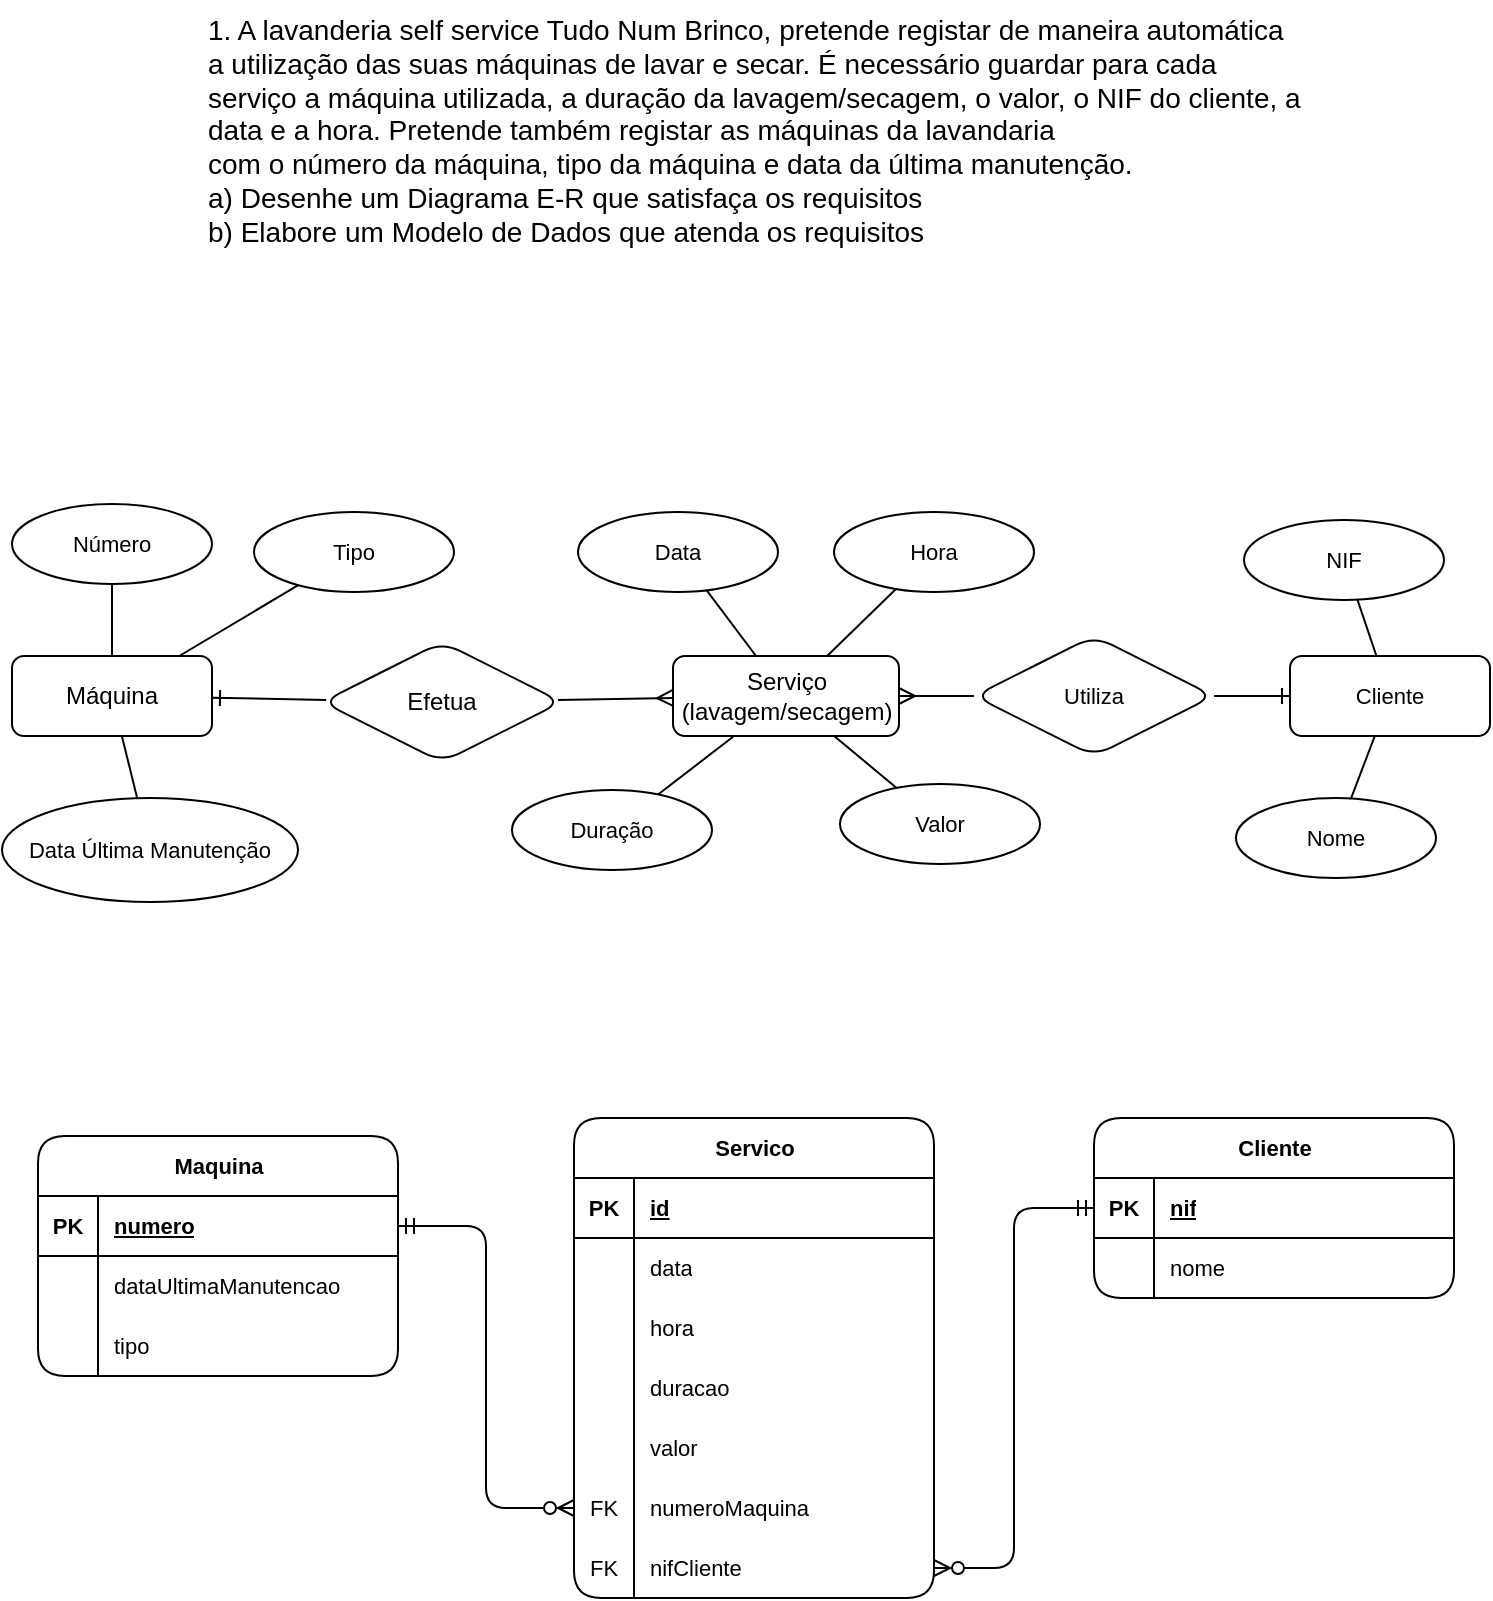 <mxfile version="26.0.4" pages="3">
  <diagram name="Page-1" id="831AWCab29R401ca-o-L">
    <mxGraphModel dx="1252" dy="564" grid="0" gridSize="10" guides="1" tooltips="1" connect="1" arrows="1" fold="1" page="1" pageScale="1" pageWidth="827" pageHeight="1169" background="none" math="0" shadow="0">
      <root>
        <mxCell id="0" />
        <mxCell id="1" parent="0" />
        <mxCell id="wyo1mnqPOtS-PKdIeuMk-5" value="1. A lavanderia self service Tudo Num Brinco, pretende registar de maneira automática a utilização das suas máquinas de lavar e secar. É necessário guardar para cada serviço a máquina utilizada, a duração da lavagem/secagem, o valor, o NIF do cliente, a data e a hora. Pretende também registar as máquinas da lavandaria&lt;br&gt;com o número da máquina, tipo da máquina e data da última manutenção.&lt;br&gt;a) Desenhe um Diagrama E-R que satisfaça os requisitos&lt;br&gt;b) Elabore um Modelo de Dados que atenda os requisitos" style="text;whiteSpace=wrap;html=1;fontSize=14;rounded=1;" vertex="1" parent="1">
          <mxGeometry x="143.0" y="70" width="550" height="152" as="geometry" />
        </mxCell>
        <mxCell id="wyo1mnqPOtS-PKdIeuMk-16" style="edgeStyle=none;shape=connector;rounded=1;orthogonalLoop=1;jettySize=auto;html=1;strokeColor=default;align=center;verticalAlign=middle;fontFamily=Helvetica;fontSize=11;fontColor=default;labelBackgroundColor=default;endArrow=none;endFill=0;" edge="1" parent="1" source="wyo1mnqPOtS-PKdIeuMk-8" target="wyo1mnqPOtS-PKdIeuMk-15">
          <mxGeometry relative="1" as="geometry" />
        </mxCell>
        <mxCell id="wyo1mnqPOtS-PKdIeuMk-17" style="edgeStyle=none;shape=connector;rounded=1;orthogonalLoop=1;jettySize=auto;html=1;strokeColor=default;align=center;verticalAlign=middle;fontFamily=Helvetica;fontSize=11;fontColor=default;labelBackgroundColor=default;endArrow=none;endFill=0;" edge="1" parent="1" source="wyo1mnqPOtS-PKdIeuMk-8" target="wyo1mnqPOtS-PKdIeuMk-13">
          <mxGeometry relative="1" as="geometry" />
        </mxCell>
        <mxCell id="wyo1mnqPOtS-PKdIeuMk-18" style="edgeStyle=none;shape=connector;rounded=1;orthogonalLoop=1;jettySize=auto;html=1;strokeColor=default;align=center;verticalAlign=middle;fontFamily=Helvetica;fontSize=11;fontColor=default;labelBackgroundColor=default;endArrow=none;endFill=0;" edge="1" parent="1" source="wyo1mnqPOtS-PKdIeuMk-8" target="wyo1mnqPOtS-PKdIeuMk-14">
          <mxGeometry relative="1" as="geometry" />
        </mxCell>
        <mxCell id="wyo1mnqPOtS-PKdIeuMk-8" value="Máquina" style="whiteSpace=wrap;html=1;align=center;rounded=1;" vertex="1" parent="1">
          <mxGeometry x="47" y="398" width="100" height="40" as="geometry" />
        </mxCell>
        <mxCell id="wyo1mnqPOtS-PKdIeuMk-11" style="rounded=1;orthogonalLoop=1;jettySize=auto;html=1;endArrow=ERone;endFill=0;" edge="1" parent="1" source="wyo1mnqPOtS-PKdIeuMk-9" target="wyo1mnqPOtS-PKdIeuMk-8">
          <mxGeometry relative="1" as="geometry" />
        </mxCell>
        <mxCell id="wyo1mnqPOtS-PKdIeuMk-12" style="rounded=1;orthogonalLoop=1;jettySize=auto;html=1;endArrow=ERmany;endFill=0;" edge="1" parent="1" source="wyo1mnqPOtS-PKdIeuMk-9" target="wyo1mnqPOtS-PKdIeuMk-10">
          <mxGeometry relative="1" as="geometry" />
        </mxCell>
        <mxCell id="wyo1mnqPOtS-PKdIeuMk-9" value="Efetua" style="shape=rhombus;perimeter=rhombusPerimeter;whiteSpace=wrap;html=1;align=center;rounded=1;" vertex="1" parent="1">
          <mxGeometry x="202" y="391" width="120" height="60" as="geometry" />
        </mxCell>
        <mxCell id="wyo1mnqPOtS-PKdIeuMk-21" style="edgeStyle=none;shape=connector;rounded=1;orthogonalLoop=1;jettySize=auto;html=1;strokeColor=default;align=center;verticalAlign=middle;fontFamily=Helvetica;fontSize=11;fontColor=default;labelBackgroundColor=default;endArrow=none;endFill=0;" edge="1" parent="1" source="wyo1mnqPOtS-PKdIeuMk-10" target="wyo1mnqPOtS-PKdIeuMk-19">
          <mxGeometry relative="1" as="geometry" />
        </mxCell>
        <mxCell id="wyo1mnqPOtS-PKdIeuMk-22" style="edgeStyle=none;shape=connector;rounded=1;orthogonalLoop=1;jettySize=auto;html=1;strokeColor=default;align=center;verticalAlign=middle;fontFamily=Helvetica;fontSize=11;fontColor=default;labelBackgroundColor=default;endArrow=none;endFill=0;" edge="1" parent="1" source="wyo1mnqPOtS-PKdIeuMk-10" target="wyo1mnqPOtS-PKdIeuMk-20">
          <mxGeometry relative="1" as="geometry" />
        </mxCell>
        <mxCell id="wyo1mnqPOtS-PKdIeuMk-28" style="edgeStyle=none;shape=connector;rounded=1;orthogonalLoop=1;jettySize=auto;html=1;strokeColor=default;align=center;verticalAlign=middle;fontFamily=Helvetica;fontSize=11;fontColor=default;labelBackgroundColor=default;endArrow=none;endFill=0;" edge="1" parent="1" source="wyo1mnqPOtS-PKdIeuMk-10" target="wyo1mnqPOtS-PKdIeuMk-27">
          <mxGeometry relative="1" as="geometry" />
        </mxCell>
        <mxCell id="wyo1mnqPOtS-PKdIeuMk-30" style="edgeStyle=none;shape=connector;rounded=1;orthogonalLoop=1;jettySize=auto;html=1;strokeColor=default;align=center;verticalAlign=middle;fontFamily=Helvetica;fontSize=11;fontColor=default;labelBackgroundColor=default;endArrow=none;endFill=0;" edge="1" parent="1" source="wyo1mnqPOtS-PKdIeuMk-10" target="wyo1mnqPOtS-PKdIeuMk-29">
          <mxGeometry relative="1" as="geometry" />
        </mxCell>
        <mxCell id="wyo1mnqPOtS-PKdIeuMk-10" value="Serviço (lavagem/secagem)" style="whiteSpace=wrap;html=1;align=center;rounded=1;" vertex="1" parent="1">
          <mxGeometry x="377.5" y="398" width="113" height="40" as="geometry" />
        </mxCell>
        <mxCell id="wyo1mnqPOtS-PKdIeuMk-13" value="Tipo" style="ellipse;whiteSpace=wrap;html=1;align=center;rounded=1;fontFamily=Helvetica;fontSize=11;fontColor=default;labelBackgroundColor=default;" vertex="1" parent="1">
          <mxGeometry x="168" y="326" width="100" height="40" as="geometry" />
        </mxCell>
        <mxCell id="wyo1mnqPOtS-PKdIeuMk-14" value="Número" style="ellipse;whiteSpace=wrap;html=1;align=center;rounded=1;fontFamily=Helvetica;fontSize=11;fontColor=default;labelBackgroundColor=default;" vertex="1" parent="1">
          <mxGeometry x="47" y="322" width="100" height="40" as="geometry" />
        </mxCell>
        <mxCell id="wyo1mnqPOtS-PKdIeuMk-15" value="Data Última Manutenção" style="ellipse;whiteSpace=wrap;html=1;align=center;rounded=1;fontFamily=Helvetica;fontSize=11;fontColor=default;labelBackgroundColor=default;" vertex="1" parent="1">
          <mxGeometry x="42" y="469" width="148" height="52" as="geometry" />
        </mxCell>
        <mxCell id="wyo1mnqPOtS-PKdIeuMk-19" value="Duração" style="ellipse;whiteSpace=wrap;html=1;align=center;rounded=1;fontFamily=Helvetica;fontSize=11;fontColor=default;labelBackgroundColor=default;" vertex="1" parent="1">
          <mxGeometry x="297" y="465" width="100" height="40" as="geometry" />
        </mxCell>
        <mxCell id="wyo1mnqPOtS-PKdIeuMk-20" value="Valor" style="ellipse;whiteSpace=wrap;html=1;align=center;rounded=1;fontFamily=Helvetica;fontSize=11;fontColor=default;labelBackgroundColor=default;" vertex="1" parent="1">
          <mxGeometry x="461" y="462" width="100" height="40" as="geometry" />
        </mxCell>
        <mxCell id="wyo1mnqPOtS-PKdIeuMk-33" style="edgeStyle=none;shape=connector;rounded=1;orthogonalLoop=1;jettySize=auto;html=1;strokeColor=default;align=center;verticalAlign=middle;fontFamily=Helvetica;fontSize=11;fontColor=default;labelBackgroundColor=default;endArrow=none;endFill=0;" edge="1" parent="1" source="wyo1mnqPOtS-PKdIeuMk-23" target="wyo1mnqPOtS-PKdIeuMk-32">
          <mxGeometry relative="1" as="geometry" />
        </mxCell>
        <mxCell id="wyo1mnqPOtS-PKdIeuMk-34" style="edgeStyle=none;shape=connector;rounded=1;orthogonalLoop=1;jettySize=auto;html=1;strokeColor=default;align=center;verticalAlign=middle;fontFamily=Helvetica;fontSize=11;fontColor=default;labelBackgroundColor=default;endArrow=none;endFill=0;" edge="1" parent="1" source="wyo1mnqPOtS-PKdIeuMk-23" target="wyo1mnqPOtS-PKdIeuMk-31">
          <mxGeometry relative="1" as="geometry" />
        </mxCell>
        <mxCell id="wyo1mnqPOtS-PKdIeuMk-23" value="Cliente" style="whiteSpace=wrap;html=1;align=center;rounded=1;fontFamily=Helvetica;fontSize=11;fontColor=default;labelBackgroundColor=default;" vertex="1" parent="1">
          <mxGeometry x="686" y="398" width="100" height="40" as="geometry" />
        </mxCell>
        <mxCell id="wyo1mnqPOtS-PKdIeuMk-25" style="edgeStyle=none;shape=connector;rounded=1;orthogonalLoop=1;jettySize=auto;html=1;strokeColor=default;align=center;verticalAlign=middle;fontFamily=Helvetica;fontSize=11;fontColor=default;labelBackgroundColor=default;endArrow=ERone;endFill=0;" edge="1" parent="1" source="wyo1mnqPOtS-PKdIeuMk-24" target="wyo1mnqPOtS-PKdIeuMk-23">
          <mxGeometry relative="1" as="geometry" />
        </mxCell>
        <mxCell id="wyo1mnqPOtS-PKdIeuMk-26" style="edgeStyle=none;shape=connector;rounded=1;orthogonalLoop=1;jettySize=auto;html=1;strokeColor=default;align=center;verticalAlign=middle;fontFamily=Helvetica;fontSize=11;fontColor=default;labelBackgroundColor=default;endArrow=ERmany;endFill=0;" edge="1" parent="1" source="wyo1mnqPOtS-PKdIeuMk-24" target="wyo1mnqPOtS-PKdIeuMk-10">
          <mxGeometry relative="1" as="geometry" />
        </mxCell>
        <mxCell id="wyo1mnqPOtS-PKdIeuMk-24" value="Utiliza" style="shape=rhombus;perimeter=rhombusPerimeter;whiteSpace=wrap;html=1;align=center;rounded=1;fontFamily=Helvetica;fontSize=11;fontColor=default;labelBackgroundColor=default;" vertex="1" parent="1">
          <mxGeometry x="528" y="388" width="120" height="60" as="geometry" />
        </mxCell>
        <mxCell id="wyo1mnqPOtS-PKdIeuMk-27" value="Data" style="ellipse;whiteSpace=wrap;html=1;align=center;rounded=1;fontFamily=Helvetica;fontSize=11;fontColor=default;labelBackgroundColor=default;" vertex="1" parent="1">
          <mxGeometry x="330" y="326" width="100" height="40" as="geometry" />
        </mxCell>
        <mxCell id="wyo1mnqPOtS-PKdIeuMk-29" value="Hora" style="ellipse;whiteSpace=wrap;html=1;align=center;rounded=1;fontFamily=Helvetica;fontSize=11;fontColor=default;labelBackgroundColor=default;" vertex="1" parent="1">
          <mxGeometry x="458" y="326" width="100" height="40" as="geometry" />
        </mxCell>
        <mxCell id="wyo1mnqPOtS-PKdIeuMk-31" value="NIF" style="ellipse;whiteSpace=wrap;html=1;align=center;rounded=1;fontFamily=Helvetica;fontSize=11;fontColor=default;labelBackgroundColor=default;" vertex="1" parent="1">
          <mxGeometry x="663" y="330" width="100" height="40" as="geometry" />
        </mxCell>
        <mxCell id="wyo1mnqPOtS-PKdIeuMk-32" value="Nome" style="ellipse;whiteSpace=wrap;html=1;align=center;rounded=1;fontFamily=Helvetica;fontSize=11;fontColor=default;labelBackgroundColor=default;" vertex="1" parent="1">
          <mxGeometry x="659" y="469" width="100" height="40" as="geometry" />
        </mxCell>
        <mxCell id="wyo1mnqPOtS-PKdIeuMk-35" value="Maquina" style="shape=table;startSize=30;container=1;collapsible=1;childLayout=tableLayout;fixedRows=1;rowLines=0;fontStyle=1;align=center;resizeLast=1;html=1;rounded=1;fontFamily=Helvetica;fontSize=11;fontColor=default;labelBackgroundColor=default;" vertex="1" parent="1">
          <mxGeometry x="60" y="638" width="180" height="120" as="geometry" />
        </mxCell>
        <mxCell id="wyo1mnqPOtS-PKdIeuMk-36" value="" style="shape=tableRow;horizontal=0;startSize=0;swimlaneHead=0;swimlaneBody=0;fillColor=none;collapsible=0;dropTarget=0;points=[[0,0.5],[1,0.5]];portConstraint=eastwest;top=0;left=0;right=0;bottom=1;rounded=1;fontFamily=Helvetica;fontSize=11;fontColor=default;labelBackgroundColor=default;" vertex="1" parent="wyo1mnqPOtS-PKdIeuMk-35">
          <mxGeometry y="30" width="180" height="30" as="geometry" />
        </mxCell>
        <mxCell id="wyo1mnqPOtS-PKdIeuMk-37" value="PK" style="shape=partialRectangle;connectable=0;fillColor=none;top=0;left=0;bottom=0;right=0;fontStyle=1;overflow=hidden;whiteSpace=wrap;html=1;rounded=1;fontFamily=Helvetica;fontSize=11;fontColor=default;labelBackgroundColor=default;" vertex="1" parent="wyo1mnqPOtS-PKdIeuMk-36">
          <mxGeometry width="30" height="30" as="geometry">
            <mxRectangle width="30" height="30" as="alternateBounds" />
          </mxGeometry>
        </mxCell>
        <mxCell id="wyo1mnqPOtS-PKdIeuMk-38" value="numero" style="shape=partialRectangle;connectable=0;fillColor=none;top=0;left=0;bottom=0;right=0;align=left;spacingLeft=6;fontStyle=5;overflow=hidden;whiteSpace=wrap;html=1;rounded=1;fontFamily=Helvetica;fontSize=11;fontColor=default;labelBackgroundColor=default;" vertex="1" parent="wyo1mnqPOtS-PKdIeuMk-36">
          <mxGeometry x="30" width="150" height="30" as="geometry">
            <mxRectangle width="150" height="30" as="alternateBounds" />
          </mxGeometry>
        </mxCell>
        <mxCell id="wyo1mnqPOtS-PKdIeuMk-39" value="" style="shape=tableRow;horizontal=0;startSize=0;swimlaneHead=0;swimlaneBody=0;fillColor=none;collapsible=0;dropTarget=0;points=[[0,0.5],[1,0.5]];portConstraint=eastwest;top=0;left=0;right=0;bottom=0;rounded=1;fontFamily=Helvetica;fontSize=11;fontColor=default;labelBackgroundColor=default;" vertex="1" parent="wyo1mnqPOtS-PKdIeuMk-35">
          <mxGeometry y="60" width="180" height="30" as="geometry" />
        </mxCell>
        <mxCell id="wyo1mnqPOtS-PKdIeuMk-40" value="" style="shape=partialRectangle;connectable=0;fillColor=none;top=0;left=0;bottom=0;right=0;editable=1;overflow=hidden;whiteSpace=wrap;html=1;rounded=1;fontFamily=Helvetica;fontSize=11;fontColor=default;labelBackgroundColor=default;" vertex="1" parent="wyo1mnqPOtS-PKdIeuMk-39">
          <mxGeometry width="30" height="30" as="geometry">
            <mxRectangle width="30" height="30" as="alternateBounds" />
          </mxGeometry>
        </mxCell>
        <mxCell id="wyo1mnqPOtS-PKdIeuMk-41" value="dataUltimaManutencao" style="shape=partialRectangle;connectable=0;fillColor=none;top=0;left=0;bottom=0;right=0;align=left;spacingLeft=6;overflow=hidden;whiteSpace=wrap;html=1;rounded=1;fontFamily=Helvetica;fontSize=11;fontColor=default;labelBackgroundColor=default;" vertex="1" parent="wyo1mnqPOtS-PKdIeuMk-39">
          <mxGeometry x="30" width="150" height="30" as="geometry">
            <mxRectangle width="150" height="30" as="alternateBounds" />
          </mxGeometry>
        </mxCell>
        <mxCell id="wyo1mnqPOtS-PKdIeuMk-42" value="" style="shape=tableRow;horizontal=0;startSize=0;swimlaneHead=0;swimlaneBody=0;fillColor=none;collapsible=0;dropTarget=0;points=[[0,0.5],[1,0.5]];portConstraint=eastwest;top=0;left=0;right=0;bottom=0;rounded=1;fontFamily=Helvetica;fontSize=11;fontColor=default;labelBackgroundColor=default;" vertex="1" parent="wyo1mnqPOtS-PKdIeuMk-35">
          <mxGeometry y="90" width="180" height="30" as="geometry" />
        </mxCell>
        <mxCell id="wyo1mnqPOtS-PKdIeuMk-43" value="" style="shape=partialRectangle;connectable=0;fillColor=none;top=0;left=0;bottom=0;right=0;editable=1;overflow=hidden;whiteSpace=wrap;html=1;rounded=1;fontFamily=Helvetica;fontSize=11;fontColor=default;labelBackgroundColor=default;" vertex="1" parent="wyo1mnqPOtS-PKdIeuMk-42">
          <mxGeometry width="30" height="30" as="geometry">
            <mxRectangle width="30" height="30" as="alternateBounds" />
          </mxGeometry>
        </mxCell>
        <mxCell id="wyo1mnqPOtS-PKdIeuMk-44" value="tipo" style="shape=partialRectangle;connectable=0;fillColor=none;top=0;left=0;bottom=0;right=0;align=left;spacingLeft=6;overflow=hidden;whiteSpace=wrap;html=1;rounded=1;fontFamily=Helvetica;fontSize=11;fontColor=default;labelBackgroundColor=default;" vertex="1" parent="wyo1mnqPOtS-PKdIeuMk-42">
          <mxGeometry x="30" width="150" height="30" as="geometry">
            <mxRectangle width="150" height="30" as="alternateBounds" />
          </mxGeometry>
        </mxCell>
        <mxCell id="wyo1mnqPOtS-PKdIeuMk-48" value="Servico" style="shape=table;startSize=30;container=1;collapsible=1;childLayout=tableLayout;fixedRows=1;rowLines=0;fontStyle=1;align=center;resizeLast=1;html=1;rounded=1;fontFamily=Helvetica;fontSize=11;fontColor=default;labelBackgroundColor=default;" vertex="1" parent="1">
          <mxGeometry x="328" y="629" width="180" height="240" as="geometry" />
        </mxCell>
        <mxCell id="wyo1mnqPOtS-PKdIeuMk-49" value="" style="shape=tableRow;horizontal=0;startSize=0;swimlaneHead=0;swimlaneBody=0;fillColor=none;collapsible=0;dropTarget=0;points=[[0,0.5],[1,0.5]];portConstraint=eastwest;top=0;left=0;right=0;bottom=1;rounded=1;fontFamily=Helvetica;fontSize=11;fontColor=default;labelBackgroundColor=default;" vertex="1" parent="wyo1mnqPOtS-PKdIeuMk-48">
          <mxGeometry y="30" width="180" height="30" as="geometry" />
        </mxCell>
        <mxCell id="wyo1mnqPOtS-PKdIeuMk-50" value="PK" style="shape=partialRectangle;connectable=0;fillColor=none;top=0;left=0;bottom=0;right=0;fontStyle=1;overflow=hidden;whiteSpace=wrap;html=1;rounded=1;fontFamily=Helvetica;fontSize=11;fontColor=default;labelBackgroundColor=default;" vertex="1" parent="wyo1mnqPOtS-PKdIeuMk-49">
          <mxGeometry width="30" height="30" as="geometry">
            <mxRectangle width="30" height="30" as="alternateBounds" />
          </mxGeometry>
        </mxCell>
        <mxCell id="wyo1mnqPOtS-PKdIeuMk-51" value="id" style="shape=partialRectangle;connectable=0;fillColor=none;top=0;left=0;bottom=0;right=0;align=left;spacingLeft=6;fontStyle=5;overflow=hidden;whiteSpace=wrap;html=1;rounded=1;fontFamily=Helvetica;fontSize=11;fontColor=default;labelBackgroundColor=default;" vertex="1" parent="wyo1mnqPOtS-PKdIeuMk-49">
          <mxGeometry x="30" width="150" height="30" as="geometry">
            <mxRectangle width="150" height="30" as="alternateBounds" />
          </mxGeometry>
        </mxCell>
        <mxCell id="wyo1mnqPOtS-PKdIeuMk-52" value="" style="shape=tableRow;horizontal=0;startSize=0;swimlaneHead=0;swimlaneBody=0;fillColor=none;collapsible=0;dropTarget=0;points=[[0,0.5],[1,0.5]];portConstraint=eastwest;top=0;left=0;right=0;bottom=0;rounded=1;fontFamily=Helvetica;fontSize=11;fontColor=default;labelBackgroundColor=default;" vertex="1" parent="wyo1mnqPOtS-PKdIeuMk-48">
          <mxGeometry y="60" width="180" height="30" as="geometry" />
        </mxCell>
        <mxCell id="wyo1mnqPOtS-PKdIeuMk-53" value="" style="shape=partialRectangle;connectable=0;fillColor=none;top=0;left=0;bottom=0;right=0;editable=1;overflow=hidden;whiteSpace=wrap;html=1;rounded=1;fontFamily=Helvetica;fontSize=11;fontColor=default;labelBackgroundColor=default;" vertex="1" parent="wyo1mnqPOtS-PKdIeuMk-52">
          <mxGeometry width="30" height="30" as="geometry">
            <mxRectangle width="30" height="30" as="alternateBounds" />
          </mxGeometry>
        </mxCell>
        <mxCell id="wyo1mnqPOtS-PKdIeuMk-54" value="data" style="shape=partialRectangle;connectable=0;fillColor=none;top=0;left=0;bottom=0;right=0;align=left;spacingLeft=6;overflow=hidden;whiteSpace=wrap;html=1;rounded=1;fontFamily=Helvetica;fontSize=11;fontColor=default;labelBackgroundColor=default;" vertex="1" parent="wyo1mnqPOtS-PKdIeuMk-52">
          <mxGeometry x="30" width="150" height="30" as="geometry">
            <mxRectangle width="150" height="30" as="alternateBounds" />
          </mxGeometry>
        </mxCell>
        <mxCell id="wyo1mnqPOtS-PKdIeuMk-55" value="" style="shape=tableRow;horizontal=0;startSize=0;swimlaneHead=0;swimlaneBody=0;fillColor=none;collapsible=0;dropTarget=0;points=[[0,0.5],[1,0.5]];portConstraint=eastwest;top=0;left=0;right=0;bottom=0;rounded=1;fontFamily=Helvetica;fontSize=11;fontColor=default;labelBackgroundColor=default;" vertex="1" parent="wyo1mnqPOtS-PKdIeuMk-48">
          <mxGeometry y="90" width="180" height="30" as="geometry" />
        </mxCell>
        <mxCell id="wyo1mnqPOtS-PKdIeuMk-56" value="" style="shape=partialRectangle;connectable=0;fillColor=none;top=0;left=0;bottom=0;right=0;editable=1;overflow=hidden;whiteSpace=wrap;html=1;rounded=1;fontFamily=Helvetica;fontSize=11;fontColor=default;labelBackgroundColor=default;" vertex="1" parent="wyo1mnqPOtS-PKdIeuMk-55">
          <mxGeometry width="30" height="30" as="geometry">
            <mxRectangle width="30" height="30" as="alternateBounds" />
          </mxGeometry>
        </mxCell>
        <mxCell id="wyo1mnqPOtS-PKdIeuMk-57" value="hora" style="shape=partialRectangle;connectable=0;fillColor=none;top=0;left=0;bottom=0;right=0;align=left;spacingLeft=6;overflow=hidden;whiteSpace=wrap;html=1;rounded=1;fontFamily=Helvetica;fontSize=11;fontColor=default;labelBackgroundColor=default;" vertex="1" parent="wyo1mnqPOtS-PKdIeuMk-55">
          <mxGeometry x="30" width="150" height="30" as="geometry">
            <mxRectangle width="150" height="30" as="alternateBounds" />
          </mxGeometry>
        </mxCell>
        <mxCell id="wyo1mnqPOtS-PKdIeuMk-58" value="" style="shape=tableRow;horizontal=0;startSize=0;swimlaneHead=0;swimlaneBody=0;fillColor=none;collapsible=0;dropTarget=0;points=[[0,0.5],[1,0.5]];portConstraint=eastwest;top=0;left=0;right=0;bottom=0;rounded=1;fontFamily=Helvetica;fontSize=11;fontColor=default;labelBackgroundColor=default;" vertex="1" parent="wyo1mnqPOtS-PKdIeuMk-48">
          <mxGeometry y="120" width="180" height="30" as="geometry" />
        </mxCell>
        <mxCell id="wyo1mnqPOtS-PKdIeuMk-59" value="" style="shape=partialRectangle;connectable=0;fillColor=none;top=0;left=0;bottom=0;right=0;editable=1;overflow=hidden;whiteSpace=wrap;html=1;rounded=1;fontFamily=Helvetica;fontSize=11;fontColor=default;labelBackgroundColor=default;" vertex="1" parent="wyo1mnqPOtS-PKdIeuMk-58">
          <mxGeometry width="30" height="30" as="geometry">
            <mxRectangle width="30" height="30" as="alternateBounds" />
          </mxGeometry>
        </mxCell>
        <mxCell id="wyo1mnqPOtS-PKdIeuMk-60" value="duracao" style="shape=partialRectangle;connectable=0;fillColor=none;top=0;left=0;bottom=0;right=0;align=left;spacingLeft=6;overflow=hidden;whiteSpace=wrap;html=1;rounded=1;fontFamily=Helvetica;fontSize=11;fontColor=default;labelBackgroundColor=default;" vertex="1" parent="wyo1mnqPOtS-PKdIeuMk-58">
          <mxGeometry x="30" width="150" height="30" as="geometry">
            <mxRectangle width="150" height="30" as="alternateBounds" />
          </mxGeometry>
        </mxCell>
        <mxCell id="wyo1mnqPOtS-PKdIeuMk-61" value="" style="shape=tableRow;horizontal=0;startSize=0;swimlaneHead=0;swimlaneBody=0;fillColor=none;collapsible=0;dropTarget=0;points=[[0,0.5],[1,0.5]];portConstraint=eastwest;top=0;left=0;right=0;bottom=0;rounded=1;fontFamily=Helvetica;fontSize=11;fontColor=default;labelBackgroundColor=default;" vertex="1" parent="wyo1mnqPOtS-PKdIeuMk-48">
          <mxGeometry y="150" width="180" height="30" as="geometry" />
        </mxCell>
        <mxCell id="wyo1mnqPOtS-PKdIeuMk-62" value="" style="shape=partialRectangle;connectable=0;fillColor=none;top=0;left=0;bottom=0;right=0;editable=1;overflow=hidden;whiteSpace=wrap;html=1;rounded=1;fontFamily=Helvetica;fontSize=11;fontColor=default;labelBackgroundColor=default;" vertex="1" parent="wyo1mnqPOtS-PKdIeuMk-61">
          <mxGeometry width="30" height="30" as="geometry">
            <mxRectangle width="30" height="30" as="alternateBounds" />
          </mxGeometry>
        </mxCell>
        <mxCell id="wyo1mnqPOtS-PKdIeuMk-63" value="valor" style="shape=partialRectangle;connectable=0;fillColor=none;top=0;left=0;bottom=0;right=0;align=left;spacingLeft=6;overflow=hidden;whiteSpace=wrap;html=1;rounded=1;fontFamily=Helvetica;fontSize=11;fontColor=default;labelBackgroundColor=default;" vertex="1" parent="wyo1mnqPOtS-PKdIeuMk-61">
          <mxGeometry x="30" width="150" height="30" as="geometry">
            <mxRectangle width="150" height="30" as="alternateBounds" />
          </mxGeometry>
        </mxCell>
        <mxCell id="wyo1mnqPOtS-PKdIeuMk-64" value="" style="shape=tableRow;horizontal=0;startSize=0;swimlaneHead=0;swimlaneBody=0;fillColor=none;collapsible=0;dropTarget=0;points=[[0,0.5],[1,0.5]];portConstraint=eastwest;top=0;left=0;right=0;bottom=0;rounded=1;fontFamily=Helvetica;fontSize=11;fontColor=default;labelBackgroundColor=default;" vertex="1" parent="wyo1mnqPOtS-PKdIeuMk-48">
          <mxGeometry y="180" width="180" height="30" as="geometry" />
        </mxCell>
        <mxCell id="wyo1mnqPOtS-PKdIeuMk-65" value="FK" style="shape=partialRectangle;connectable=0;fillColor=none;top=0;left=0;bottom=0;right=0;editable=1;overflow=hidden;whiteSpace=wrap;html=1;rounded=1;fontFamily=Helvetica;fontSize=11;fontColor=default;labelBackgroundColor=default;" vertex="1" parent="wyo1mnqPOtS-PKdIeuMk-64">
          <mxGeometry width="30" height="30" as="geometry">
            <mxRectangle width="30" height="30" as="alternateBounds" />
          </mxGeometry>
        </mxCell>
        <mxCell id="wyo1mnqPOtS-PKdIeuMk-66" value="numeroMaquina" style="shape=partialRectangle;connectable=0;fillColor=none;top=0;left=0;bottom=0;right=0;align=left;spacingLeft=6;overflow=hidden;whiteSpace=wrap;html=1;rounded=1;fontFamily=Helvetica;fontSize=11;fontColor=default;labelBackgroundColor=default;" vertex="1" parent="wyo1mnqPOtS-PKdIeuMk-64">
          <mxGeometry x="30" width="150" height="30" as="geometry">
            <mxRectangle width="150" height="30" as="alternateBounds" />
          </mxGeometry>
        </mxCell>
        <mxCell id="wyo1mnqPOtS-PKdIeuMk-82" value="" style="shape=tableRow;horizontal=0;startSize=0;swimlaneHead=0;swimlaneBody=0;fillColor=none;collapsible=0;dropTarget=0;points=[[0,0.5],[1,0.5]];portConstraint=eastwest;top=0;left=0;right=0;bottom=0;rounded=1;fontFamily=Helvetica;fontSize=11;fontColor=default;labelBackgroundColor=default;" vertex="1" parent="wyo1mnqPOtS-PKdIeuMk-48">
          <mxGeometry y="210" width="180" height="30" as="geometry" />
        </mxCell>
        <mxCell id="wyo1mnqPOtS-PKdIeuMk-83" value="FK" style="shape=partialRectangle;connectable=0;fillColor=none;top=0;left=0;bottom=0;right=0;editable=1;overflow=hidden;whiteSpace=wrap;html=1;rounded=1;fontFamily=Helvetica;fontSize=11;fontColor=default;labelBackgroundColor=default;" vertex="1" parent="wyo1mnqPOtS-PKdIeuMk-82">
          <mxGeometry width="30" height="30" as="geometry">
            <mxRectangle width="30" height="30" as="alternateBounds" />
          </mxGeometry>
        </mxCell>
        <mxCell id="wyo1mnqPOtS-PKdIeuMk-84" value="nifCliente" style="shape=partialRectangle;connectable=0;fillColor=none;top=0;left=0;bottom=0;right=0;align=left;spacingLeft=6;overflow=hidden;whiteSpace=wrap;html=1;rounded=1;fontFamily=Helvetica;fontSize=11;fontColor=default;labelBackgroundColor=default;" vertex="1" parent="wyo1mnqPOtS-PKdIeuMk-82">
          <mxGeometry x="30" width="150" height="30" as="geometry">
            <mxRectangle width="150" height="30" as="alternateBounds" />
          </mxGeometry>
        </mxCell>
        <mxCell id="wyo1mnqPOtS-PKdIeuMk-68" style="edgeStyle=orthogonalEdgeStyle;shape=connector;rounded=1;orthogonalLoop=1;jettySize=auto;html=1;entryX=1;entryY=0.5;entryDx=0;entryDy=0;strokeColor=default;align=center;verticalAlign=middle;fontFamily=Helvetica;fontSize=11;fontColor=default;labelBackgroundColor=default;endArrow=ERmandOne;exitX=0;exitY=0.5;exitDx=0;exitDy=0;startArrow=ERzeroToMany;startFill=0;endFill=0;" edge="1" parent="1" source="wyo1mnqPOtS-PKdIeuMk-64" target="wyo1mnqPOtS-PKdIeuMk-36">
          <mxGeometry relative="1" as="geometry" />
        </mxCell>
        <mxCell id="wyo1mnqPOtS-PKdIeuMk-69" value="Cliente" style="shape=table;startSize=30;container=1;collapsible=1;childLayout=tableLayout;fixedRows=1;rowLines=0;fontStyle=1;align=center;resizeLast=1;html=1;rounded=1;fontFamily=Helvetica;fontSize=11;fontColor=default;labelBackgroundColor=default;" vertex="1" parent="1">
          <mxGeometry x="588" y="629" width="180" height="90" as="geometry" />
        </mxCell>
        <mxCell id="wyo1mnqPOtS-PKdIeuMk-70" value="" style="shape=tableRow;horizontal=0;startSize=0;swimlaneHead=0;swimlaneBody=0;fillColor=none;collapsible=0;dropTarget=0;points=[[0,0.5],[1,0.5]];portConstraint=eastwest;top=0;left=0;right=0;bottom=1;rounded=1;fontFamily=Helvetica;fontSize=11;fontColor=default;labelBackgroundColor=default;" vertex="1" parent="wyo1mnqPOtS-PKdIeuMk-69">
          <mxGeometry y="30" width="180" height="30" as="geometry" />
        </mxCell>
        <mxCell id="wyo1mnqPOtS-PKdIeuMk-71" value="PK" style="shape=partialRectangle;connectable=0;fillColor=none;top=0;left=0;bottom=0;right=0;fontStyle=1;overflow=hidden;whiteSpace=wrap;html=1;rounded=1;fontFamily=Helvetica;fontSize=11;fontColor=default;labelBackgroundColor=default;" vertex="1" parent="wyo1mnqPOtS-PKdIeuMk-70">
          <mxGeometry width="30" height="30" as="geometry">
            <mxRectangle width="30" height="30" as="alternateBounds" />
          </mxGeometry>
        </mxCell>
        <mxCell id="wyo1mnqPOtS-PKdIeuMk-72" value="nif" style="shape=partialRectangle;connectable=0;fillColor=none;top=0;left=0;bottom=0;right=0;align=left;spacingLeft=6;fontStyle=5;overflow=hidden;whiteSpace=wrap;html=1;rounded=1;fontFamily=Helvetica;fontSize=11;fontColor=default;labelBackgroundColor=default;" vertex="1" parent="wyo1mnqPOtS-PKdIeuMk-70">
          <mxGeometry x="30" width="150" height="30" as="geometry">
            <mxRectangle width="150" height="30" as="alternateBounds" />
          </mxGeometry>
        </mxCell>
        <mxCell id="wyo1mnqPOtS-PKdIeuMk-73" value="" style="shape=tableRow;horizontal=0;startSize=0;swimlaneHead=0;swimlaneBody=0;fillColor=none;collapsible=0;dropTarget=0;points=[[0,0.5],[1,0.5]];portConstraint=eastwest;top=0;left=0;right=0;bottom=0;rounded=1;fontFamily=Helvetica;fontSize=11;fontColor=default;labelBackgroundColor=default;" vertex="1" parent="wyo1mnqPOtS-PKdIeuMk-69">
          <mxGeometry y="60" width="180" height="30" as="geometry" />
        </mxCell>
        <mxCell id="wyo1mnqPOtS-PKdIeuMk-74" value="" style="shape=partialRectangle;connectable=0;fillColor=none;top=0;left=0;bottom=0;right=0;editable=1;overflow=hidden;whiteSpace=wrap;html=1;rounded=1;fontFamily=Helvetica;fontSize=11;fontColor=default;labelBackgroundColor=default;" vertex="1" parent="wyo1mnqPOtS-PKdIeuMk-73">
          <mxGeometry width="30" height="30" as="geometry">
            <mxRectangle width="30" height="30" as="alternateBounds" />
          </mxGeometry>
        </mxCell>
        <mxCell id="wyo1mnqPOtS-PKdIeuMk-75" value="nome" style="shape=partialRectangle;connectable=0;fillColor=none;top=0;left=0;bottom=0;right=0;align=left;spacingLeft=6;overflow=hidden;whiteSpace=wrap;html=1;rounded=1;fontFamily=Helvetica;fontSize=11;fontColor=default;labelBackgroundColor=default;" vertex="1" parent="wyo1mnqPOtS-PKdIeuMk-73">
          <mxGeometry x="30" width="150" height="30" as="geometry">
            <mxRectangle width="150" height="30" as="alternateBounds" />
          </mxGeometry>
        </mxCell>
        <mxCell id="wyo1mnqPOtS-PKdIeuMk-88" style="edgeStyle=orthogonalEdgeStyle;shape=connector;rounded=1;orthogonalLoop=1;jettySize=auto;html=1;exitX=0;exitY=0.5;exitDx=0;exitDy=0;entryX=1;entryY=0.5;entryDx=0;entryDy=0;strokeColor=default;align=center;verticalAlign=middle;fontFamily=Helvetica;fontSize=11;fontColor=default;labelBackgroundColor=default;endArrow=ERzeroToMany;endFill=0;startArrow=ERmandOne;startFill=0;" edge="1" parent="1" source="wyo1mnqPOtS-PKdIeuMk-70" target="wyo1mnqPOtS-PKdIeuMk-82">
          <mxGeometry relative="1" as="geometry" />
        </mxCell>
      </root>
    </mxGraphModel>
  </diagram>
  <diagram id="d0DtIa5FFFesnWjY9N64" name="Page-2">
    <mxGraphModel dx="1767" dy="796" grid="0" gridSize="10" guides="1" tooltips="1" connect="1" arrows="1" fold="1" page="1" pageScale="1" pageWidth="827" pageHeight="1169" math="0" shadow="0">
      <root>
        <mxCell id="0" />
        <mxCell id="1" parent="0" />
        <mxCell id="mBKtCq-fxCDOUN_sk9rc-1" value="2. A empresa de máquinas de venda automáticas Pega e Vai, tem várias máquinas de venda espalhadas pelo país.&lt;br&gt;Tencionasse guardar numa base de dados as várias máquinas com os seguintes dados: código (de identificação), local e última manutenção. Cada máquina tem vários produtos a venda. Para cada produto quere-se guardar um nome, um tipo de produto (ex.: chocolate, snack salgado, refrigerante, etc…), se o produto é refrigerado e o valor&lt;br&gt;do produto. De notar que pode existir várias máquinas no mesmo local.&lt;br&gt;a) Crie um Diagrama E-R que atenda aos requisitos&lt;br&gt;b) Faça um Modelo de Dados que cumpra com os requisitos" style="text;whiteSpace=wrap;html=1;fontFamily=Helvetica;fontSize=14;fontColor=default;labelBackgroundColor=default;" vertex="1" parent="1">
          <mxGeometry x="139" y="88" width="550" height="172" as="geometry" />
        </mxCell>
        <mxCell id="mBKtCq-fxCDOUN_sk9rc-22" style="edgeStyle=none;shape=connector;rounded=1;orthogonalLoop=1;jettySize=auto;html=1;strokeColor=default;align=center;verticalAlign=middle;fontFamily=Helvetica;fontSize=11;fontColor=default;labelBackgroundColor=default;endArrow=none;endFill=0;" edge="1" parent="1" source="mBKtCq-fxCDOUN_sk9rc-2" target="mBKtCq-fxCDOUN_sk9rc-21">
          <mxGeometry relative="1" as="geometry" />
        </mxCell>
        <mxCell id="mBKtCq-fxCDOUN_sk9rc-24" style="edgeStyle=none;shape=connector;rounded=1;orthogonalLoop=1;jettySize=auto;html=1;strokeColor=default;align=center;verticalAlign=middle;fontFamily=Helvetica;fontSize=11;fontColor=default;labelBackgroundColor=default;endArrow=none;endFill=0;" edge="1" parent="1" source="mBKtCq-fxCDOUN_sk9rc-2" target="mBKtCq-fxCDOUN_sk9rc-23">
          <mxGeometry relative="1" as="geometry" />
        </mxCell>
        <mxCell id="mBKtCq-fxCDOUN_sk9rc-2" value="Máquina" style="whiteSpace=wrap;html=1;align=center;rounded=1;fontFamily=Helvetica;fontSize=11;fontColor=default;labelBackgroundColor=default;" vertex="1" parent="1">
          <mxGeometry x="393" y="428" width="100" height="40" as="geometry" />
        </mxCell>
        <mxCell id="mBKtCq-fxCDOUN_sk9rc-11" style="edgeStyle=none;shape=connector;rounded=1;orthogonalLoop=1;jettySize=auto;html=1;strokeColor=default;align=center;verticalAlign=middle;fontFamily=Helvetica;fontSize=11;fontColor=default;labelBackgroundColor=default;endArrow=none;endFill=0;" edge="1" parent="1" source="mBKtCq-fxCDOUN_sk9rc-3" target="mBKtCq-fxCDOUN_sk9rc-4">
          <mxGeometry relative="1" as="geometry" />
        </mxCell>
        <mxCell id="mBKtCq-fxCDOUN_sk9rc-12" style="edgeStyle=none;shape=connector;rounded=1;orthogonalLoop=1;jettySize=auto;html=1;strokeColor=default;align=center;verticalAlign=middle;fontFamily=Helvetica;fontSize=11;fontColor=default;labelBackgroundColor=default;endArrow=none;endFill=0;" edge="1" parent="1" source="mBKtCq-fxCDOUN_sk9rc-3" target="mBKtCq-fxCDOUN_sk9rc-6">
          <mxGeometry relative="1" as="geometry" />
        </mxCell>
        <mxCell id="mBKtCq-fxCDOUN_sk9rc-13" style="edgeStyle=none;shape=connector;rounded=1;orthogonalLoop=1;jettySize=auto;html=1;strokeColor=default;align=center;verticalAlign=middle;fontFamily=Helvetica;fontSize=11;fontColor=default;labelBackgroundColor=default;endArrow=none;endFill=0;" edge="1" parent="1" source="mBKtCq-fxCDOUN_sk9rc-3" target="mBKtCq-fxCDOUN_sk9rc-5">
          <mxGeometry relative="1" as="geometry" />
        </mxCell>
        <mxCell id="mBKtCq-fxCDOUN_sk9rc-14" style="edgeStyle=none;shape=connector;rounded=1;orthogonalLoop=1;jettySize=auto;html=1;strokeColor=default;align=center;verticalAlign=middle;fontFamily=Helvetica;fontSize=11;fontColor=default;labelBackgroundColor=default;endArrow=none;endFill=0;" edge="1" parent="1" source="mBKtCq-fxCDOUN_sk9rc-3" target="mBKtCq-fxCDOUN_sk9rc-7">
          <mxGeometry relative="1" as="geometry" />
        </mxCell>
        <mxCell id="mBKtCq-fxCDOUN_sk9rc-3" value="Produto" style="whiteSpace=wrap;html=1;align=center;rounded=1;fontFamily=Helvetica;fontSize=11;fontColor=default;labelBackgroundColor=default;" vertex="1" parent="1">
          <mxGeometry x="92" y="425" width="100" height="40" as="geometry" />
        </mxCell>
        <mxCell id="mBKtCq-fxCDOUN_sk9rc-4" value="Nome" style="ellipse;whiteSpace=wrap;html=1;align=center;rounded=1;fontFamily=Helvetica;fontSize=11;fontColor=default;labelBackgroundColor=default;" vertex="1" parent="1">
          <mxGeometry x="74" y="350" width="100" height="40" as="geometry" />
        </mxCell>
        <mxCell id="mBKtCq-fxCDOUN_sk9rc-5" value="Tipo" style="ellipse;whiteSpace=wrap;html=1;align=center;rounded=1;fontFamily=Helvetica;fontSize=11;fontColor=default;labelBackgroundColor=default;" vertex="1" parent="1">
          <mxGeometry x="56" y="493" width="100" height="40" as="geometry" />
        </mxCell>
        <mxCell id="mBKtCq-fxCDOUN_sk9rc-6" value="Valor" style="ellipse;whiteSpace=wrap;html=1;align=center;rounded=1;fontFamily=Helvetica;fontSize=11;fontColor=default;labelBackgroundColor=default;" vertex="1" parent="1">
          <mxGeometry x="209" y="350" width="100" height="40" as="geometry" />
        </mxCell>
        <mxCell id="mBKtCq-fxCDOUN_sk9rc-7" value="Refrigerado (sim/não)" style="ellipse;whiteSpace=wrap;html=1;align=center;rounded=1;fontFamily=Helvetica;fontSize=11;fontColor=default;labelBackgroundColor=default;" vertex="1" parent="1">
          <mxGeometry x="196" y="488.5" width="116" height="49" as="geometry" />
        </mxCell>
        <mxCell id="mBKtCq-fxCDOUN_sk9rc-9" style="shape=connector;rounded=1;orthogonalLoop=1;jettySize=auto;html=1;strokeColor=default;align=center;verticalAlign=middle;fontFamily=Helvetica;fontSize=11;fontColor=default;labelBackgroundColor=default;endArrow=ERmany;endFill=0;" edge="1" parent="1" source="mBKtCq-fxCDOUN_sk9rc-8" target="mBKtCq-fxCDOUN_sk9rc-2">
          <mxGeometry relative="1" as="geometry" />
        </mxCell>
        <mxCell id="mBKtCq-fxCDOUN_sk9rc-10" style="edgeStyle=none;shape=connector;rounded=1;orthogonalLoop=1;jettySize=auto;html=1;strokeColor=default;align=center;verticalAlign=middle;fontFamily=Helvetica;fontSize=11;fontColor=default;labelBackgroundColor=default;endArrow=ERmany;endFill=0;" edge="1" parent="1" source="mBKtCq-fxCDOUN_sk9rc-8" target="mBKtCq-fxCDOUN_sk9rc-3">
          <mxGeometry relative="1" as="geometry" />
        </mxCell>
        <mxCell id="mBKtCq-fxCDOUN_sk9rc-8" value="Contém" style="shape=rhombus;perimeter=rhombusPerimeter;whiteSpace=wrap;html=1;align=center;rounded=1;fontFamily=Helvetica;fontSize=11;fontColor=default;labelBackgroundColor=default;" vertex="1" parent="1">
          <mxGeometry x="239" y="415" width="120" height="60" as="geometry" />
        </mxCell>
        <mxCell id="mBKtCq-fxCDOUN_sk9rc-25" style="edgeStyle=none;shape=connector;rounded=1;orthogonalLoop=1;jettySize=auto;html=1;strokeColor=default;align=center;verticalAlign=middle;fontFamily=Helvetica;fontSize=11;fontColor=default;labelBackgroundColor=default;endArrow=none;endFill=0;" edge="1" parent="1" source="mBKtCq-fxCDOUN_sk9rc-15" target="mBKtCq-fxCDOUN_sk9rc-17">
          <mxGeometry relative="1" as="geometry" />
        </mxCell>
        <mxCell id="mBKtCq-fxCDOUN_sk9rc-26" style="edgeStyle=none;shape=connector;rounded=1;orthogonalLoop=1;jettySize=auto;html=1;strokeColor=default;align=center;verticalAlign=middle;fontFamily=Helvetica;fontSize=11;fontColor=default;labelBackgroundColor=default;endArrow=none;endFill=0;" edge="1" parent="1" source="mBKtCq-fxCDOUN_sk9rc-15" target="mBKtCq-fxCDOUN_sk9rc-16">
          <mxGeometry relative="1" as="geometry" />
        </mxCell>
        <mxCell id="mBKtCq-fxCDOUN_sk9rc-15" value="Local" style="whiteSpace=wrap;html=1;align=center;rounded=1;fontFamily=Helvetica;fontSize=11;fontColor=default;labelBackgroundColor=default;" vertex="1" parent="1">
          <mxGeometry x="671" y="425" width="100" height="40" as="geometry" />
        </mxCell>
        <mxCell id="mBKtCq-fxCDOUN_sk9rc-16" value="Morada" style="ellipse;whiteSpace=wrap;html=1;align=center;rounded=1;fontFamily=Helvetica;fontSize=11;fontColor=default;labelBackgroundColor=default;" vertex="1" parent="1">
          <mxGeometry x="668" y="353" width="100" height="40" as="geometry" />
        </mxCell>
        <mxCell id="mBKtCq-fxCDOUN_sk9rc-17" value="Nome" style="ellipse;whiteSpace=wrap;html=1;align=center;rounded=1;fontFamily=Helvetica;fontSize=11;fontColor=default;labelBackgroundColor=default;" vertex="1" parent="1">
          <mxGeometry x="671" y="493" width="100" height="40" as="geometry" />
        </mxCell>
        <mxCell id="mBKtCq-fxCDOUN_sk9rc-19" style="edgeStyle=none;shape=connector;rounded=1;orthogonalLoop=1;jettySize=auto;html=1;strokeColor=default;align=center;verticalAlign=middle;fontFamily=Helvetica;fontSize=11;fontColor=default;labelBackgroundColor=default;endArrow=ERone;endFill=0;" edge="1" parent="1" source="mBKtCq-fxCDOUN_sk9rc-18" target="mBKtCq-fxCDOUN_sk9rc-15">
          <mxGeometry relative="1" as="geometry" />
        </mxCell>
        <mxCell id="mBKtCq-fxCDOUN_sk9rc-20" style="edgeStyle=none;shape=connector;rounded=1;orthogonalLoop=1;jettySize=auto;html=1;strokeColor=default;align=center;verticalAlign=middle;fontFamily=Helvetica;fontSize=11;fontColor=default;labelBackgroundColor=default;endArrow=ERmany;endFill=0;" edge="1" parent="1" source="mBKtCq-fxCDOUN_sk9rc-18" target="mBKtCq-fxCDOUN_sk9rc-2">
          <mxGeometry relative="1" as="geometry" />
        </mxCell>
        <mxCell id="mBKtCq-fxCDOUN_sk9rc-18" value="Situa-se" style="shape=rhombus;perimeter=rhombusPerimeter;whiteSpace=wrap;html=1;align=center;rounded=1;fontFamily=Helvetica;fontSize=11;fontColor=default;labelBackgroundColor=default;" vertex="1" parent="1">
          <mxGeometry x="525" y="418" width="120" height="60" as="geometry" />
        </mxCell>
        <mxCell id="mBKtCq-fxCDOUN_sk9rc-21" value="Código" style="ellipse;whiteSpace=wrap;html=1;align=center;rounded=1;fontFamily=Helvetica;fontSize=11;fontColor=default;labelBackgroundColor=default;" vertex="1" parent="1">
          <mxGeometry x="393" y="350" width="100" height="40" as="geometry" />
        </mxCell>
        <mxCell id="mBKtCq-fxCDOUN_sk9rc-23" value="Última manutenção" style="ellipse;whiteSpace=wrap;html=1;align=center;rounded=1;fontFamily=Helvetica;fontSize=11;fontColor=default;labelBackgroundColor=default;" vertex="1" parent="1">
          <mxGeometry x="384" y="504" width="123" height="40" as="geometry" />
        </mxCell>
        <mxCell id="mBKtCq-fxCDOUN_sk9rc-27" value="Produto" style="shape=table;startSize=30;container=1;collapsible=1;childLayout=tableLayout;fixedRows=1;rowLines=0;fontStyle=1;align=center;resizeLast=1;html=1;rounded=1;fontFamily=Helvetica;fontSize=11;fontColor=default;labelBackgroundColor=default;" vertex="1" parent="1">
          <mxGeometry x="74" y="630" width="180" height="180" as="geometry" />
        </mxCell>
        <mxCell id="mBKtCq-fxCDOUN_sk9rc-28" value="" style="shape=tableRow;horizontal=0;startSize=0;swimlaneHead=0;swimlaneBody=0;fillColor=none;collapsible=0;dropTarget=0;points=[[0,0.5],[1,0.5]];portConstraint=eastwest;top=0;left=0;right=0;bottom=1;rounded=1;fontFamily=Helvetica;fontSize=11;fontColor=default;labelBackgroundColor=default;" vertex="1" parent="mBKtCq-fxCDOUN_sk9rc-27">
          <mxGeometry y="30" width="180" height="30" as="geometry" />
        </mxCell>
        <mxCell id="mBKtCq-fxCDOUN_sk9rc-29" value="PK" style="shape=partialRectangle;connectable=0;fillColor=none;top=0;left=0;bottom=0;right=0;fontStyle=1;overflow=hidden;whiteSpace=wrap;html=1;rounded=1;fontFamily=Helvetica;fontSize=11;fontColor=default;labelBackgroundColor=default;" vertex="1" parent="mBKtCq-fxCDOUN_sk9rc-28">
          <mxGeometry width="30" height="30" as="geometry">
            <mxRectangle width="30" height="30" as="alternateBounds" />
          </mxGeometry>
        </mxCell>
        <mxCell id="mBKtCq-fxCDOUN_sk9rc-30" value="id" style="shape=partialRectangle;connectable=0;fillColor=none;top=0;left=0;bottom=0;right=0;align=left;spacingLeft=6;fontStyle=5;overflow=hidden;whiteSpace=wrap;html=1;rounded=1;fontFamily=Helvetica;fontSize=11;fontColor=default;labelBackgroundColor=default;" vertex="1" parent="mBKtCq-fxCDOUN_sk9rc-28">
          <mxGeometry x="30" width="150" height="30" as="geometry">
            <mxRectangle width="150" height="30" as="alternateBounds" />
          </mxGeometry>
        </mxCell>
        <mxCell id="mBKtCq-fxCDOUN_sk9rc-31" value="" style="shape=tableRow;horizontal=0;startSize=0;swimlaneHead=0;swimlaneBody=0;fillColor=none;collapsible=0;dropTarget=0;points=[[0,0.5],[1,0.5]];portConstraint=eastwest;top=0;left=0;right=0;bottom=0;rounded=1;fontFamily=Helvetica;fontSize=11;fontColor=default;labelBackgroundColor=default;" vertex="1" parent="mBKtCq-fxCDOUN_sk9rc-27">
          <mxGeometry y="60" width="180" height="30" as="geometry" />
        </mxCell>
        <mxCell id="mBKtCq-fxCDOUN_sk9rc-32" value="" style="shape=partialRectangle;connectable=0;fillColor=none;top=0;left=0;bottom=0;right=0;editable=1;overflow=hidden;whiteSpace=wrap;html=1;rounded=1;fontFamily=Helvetica;fontSize=11;fontColor=default;labelBackgroundColor=default;" vertex="1" parent="mBKtCq-fxCDOUN_sk9rc-31">
          <mxGeometry width="30" height="30" as="geometry">
            <mxRectangle width="30" height="30" as="alternateBounds" />
          </mxGeometry>
        </mxCell>
        <mxCell id="mBKtCq-fxCDOUN_sk9rc-33" value="nome" style="shape=partialRectangle;connectable=0;fillColor=none;top=0;left=0;bottom=0;right=0;align=left;spacingLeft=6;overflow=hidden;whiteSpace=wrap;html=1;rounded=1;fontFamily=Helvetica;fontSize=11;fontColor=default;labelBackgroundColor=default;" vertex="1" parent="mBKtCq-fxCDOUN_sk9rc-31">
          <mxGeometry x="30" width="150" height="30" as="geometry">
            <mxRectangle width="150" height="30" as="alternateBounds" />
          </mxGeometry>
        </mxCell>
        <mxCell id="mBKtCq-fxCDOUN_sk9rc-34" value="" style="shape=tableRow;horizontal=0;startSize=0;swimlaneHead=0;swimlaneBody=0;fillColor=none;collapsible=0;dropTarget=0;points=[[0,0.5],[1,0.5]];portConstraint=eastwest;top=0;left=0;right=0;bottom=0;rounded=1;fontFamily=Helvetica;fontSize=11;fontColor=default;labelBackgroundColor=default;" vertex="1" parent="mBKtCq-fxCDOUN_sk9rc-27">
          <mxGeometry y="90" width="180" height="30" as="geometry" />
        </mxCell>
        <mxCell id="mBKtCq-fxCDOUN_sk9rc-35" value="" style="shape=partialRectangle;connectable=0;fillColor=none;top=0;left=0;bottom=0;right=0;editable=1;overflow=hidden;whiteSpace=wrap;html=1;rounded=1;fontFamily=Helvetica;fontSize=11;fontColor=default;labelBackgroundColor=default;" vertex="1" parent="mBKtCq-fxCDOUN_sk9rc-34">
          <mxGeometry width="30" height="30" as="geometry">
            <mxRectangle width="30" height="30" as="alternateBounds" />
          </mxGeometry>
        </mxCell>
        <mxCell id="mBKtCq-fxCDOUN_sk9rc-36" value="tipo" style="shape=partialRectangle;connectable=0;fillColor=none;top=0;left=0;bottom=0;right=0;align=left;spacingLeft=6;overflow=hidden;whiteSpace=wrap;html=1;rounded=1;fontFamily=Helvetica;fontSize=11;fontColor=default;labelBackgroundColor=default;" vertex="1" parent="mBKtCq-fxCDOUN_sk9rc-34">
          <mxGeometry x="30" width="150" height="30" as="geometry">
            <mxRectangle width="150" height="30" as="alternateBounds" />
          </mxGeometry>
        </mxCell>
        <mxCell id="mBKtCq-fxCDOUN_sk9rc-37" value="" style="shape=tableRow;horizontal=0;startSize=0;swimlaneHead=0;swimlaneBody=0;fillColor=none;collapsible=0;dropTarget=0;points=[[0,0.5],[1,0.5]];portConstraint=eastwest;top=0;left=0;right=0;bottom=0;rounded=1;fontFamily=Helvetica;fontSize=11;fontColor=default;labelBackgroundColor=default;" vertex="1" parent="mBKtCq-fxCDOUN_sk9rc-27">
          <mxGeometry y="120" width="180" height="30" as="geometry" />
        </mxCell>
        <mxCell id="mBKtCq-fxCDOUN_sk9rc-38" value="" style="shape=partialRectangle;connectable=0;fillColor=none;top=0;left=0;bottom=0;right=0;editable=1;overflow=hidden;whiteSpace=wrap;html=1;rounded=1;fontFamily=Helvetica;fontSize=11;fontColor=default;labelBackgroundColor=default;" vertex="1" parent="mBKtCq-fxCDOUN_sk9rc-37">
          <mxGeometry width="30" height="30" as="geometry">
            <mxRectangle width="30" height="30" as="alternateBounds" />
          </mxGeometry>
        </mxCell>
        <mxCell id="mBKtCq-fxCDOUN_sk9rc-39" value="valor" style="shape=partialRectangle;connectable=0;fillColor=none;top=0;left=0;bottom=0;right=0;align=left;spacingLeft=6;overflow=hidden;whiteSpace=wrap;html=1;rounded=1;fontFamily=Helvetica;fontSize=11;fontColor=default;labelBackgroundColor=default;" vertex="1" parent="mBKtCq-fxCDOUN_sk9rc-37">
          <mxGeometry x="30" width="150" height="30" as="geometry">
            <mxRectangle width="150" height="30" as="alternateBounds" />
          </mxGeometry>
        </mxCell>
        <mxCell id="mBKtCq-fxCDOUN_sk9rc-40" value="" style="shape=tableRow;horizontal=0;startSize=0;swimlaneHead=0;swimlaneBody=0;fillColor=none;collapsible=0;dropTarget=0;points=[[0,0.5],[1,0.5]];portConstraint=eastwest;top=0;left=0;right=0;bottom=0;rounded=1;fontFamily=Helvetica;fontSize=11;fontColor=default;labelBackgroundColor=default;" vertex="1" parent="mBKtCq-fxCDOUN_sk9rc-27">
          <mxGeometry y="150" width="180" height="30" as="geometry" />
        </mxCell>
        <mxCell id="mBKtCq-fxCDOUN_sk9rc-41" value="" style="shape=partialRectangle;connectable=0;fillColor=none;top=0;left=0;bottom=0;right=0;editable=1;overflow=hidden;whiteSpace=wrap;html=1;rounded=1;fontFamily=Helvetica;fontSize=11;fontColor=default;labelBackgroundColor=default;" vertex="1" parent="mBKtCq-fxCDOUN_sk9rc-40">
          <mxGeometry width="30" height="30" as="geometry">
            <mxRectangle width="30" height="30" as="alternateBounds" />
          </mxGeometry>
        </mxCell>
        <mxCell id="mBKtCq-fxCDOUN_sk9rc-42" value="refrigerado (sim/não)" style="shape=partialRectangle;connectable=0;fillColor=none;top=0;left=0;bottom=0;right=0;align=left;spacingLeft=6;overflow=hidden;whiteSpace=wrap;html=1;rounded=1;fontFamily=Helvetica;fontSize=11;fontColor=default;labelBackgroundColor=default;" vertex="1" parent="mBKtCq-fxCDOUN_sk9rc-40">
          <mxGeometry x="30" width="150" height="30" as="geometry">
            <mxRectangle width="150" height="30" as="alternateBounds" />
          </mxGeometry>
        </mxCell>
        <mxCell id="mBKtCq-fxCDOUN_sk9rc-43" value="Produto_Maquina" style="shape=table;startSize=30;container=1;collapsible=1;childLayout=tableLayout;fixedRows=1;rowLines=0;fontStyle=1;align=center;resizeLast=1;html=1;whiteSpace=wrap;rounded=1;fontFamily=Helvetica;fontSize=11;fontColor=default;labelBackgroundColor=default;" vertex="1" parent="1">
          <mxGeometry x="321" y="630" width="180" height="120" as="geometry" />
        </mxCell>
        <mxCell id="mBKtCq-fxCDOUN_sk9rc-44" value="" style="shape=tableRow;horizontal=0;startSize=0;swimlaneHead=0;swimlaneBody=0;fillColor=none;collapsible=0;dropTarget=0;points=[[0,0.5],[1,0.5]];portConstraint=eastwest;top=0;left=0;right=0;bottom=0;html=1;rounded=1;fontFamily=Helvetica;fontSize=11;fontColor=default;labelBackgroundColor=default;" vertex="1" parent="mBKtCq-fxCDOUN_sk9rc-43">
          <mxGeometry y="30" width="180" height="30" as="geometry" />
        </mxCell>
        <mxCell id="mBKtCq-fxCDOUN_sk9rc-45" value="PK,FK" style="shape=partialRectangle;connectable=0;fillColor=none;top=0;left=0;bottom=0;right=0;fontStyle=1;overflow=hidden;html=1;whiteSpace=wrap;rounded=1;fontFamily=Helvetica;fontSize=11;fontColor=default;labelBackgroundColor=default;" vertex="1" parent="mBKtCq-fxCDOUN_sk9rc-44">
          <mxGeometry width="60" height="30" as="geometry">
            <mxRectangle width="60" height="30" as="alternateBounds" />
          </mxGeometry>
        </mxCell>
        <mxCell id="mBKtCq-fxCDOUN_sk9rc-46" value="idProduto" style="shape=partialRectangle;connectable=0;fillColor=none;top=0;left=0;bottom=0;right=0;align=left;spacingLeft=6;fontStyle=5;overflow=hidden;html=1;whiteSpace=wrap;rounded=1;fontFamily=Helvetica;fontSize=11;fontColor=default;labelBackgroundColor=default;" vertex="1" parent="mBKtCq-fxCDOUN_sk9rc-44">
          <mxGeometry x="60" width="120" height="30" as="geometry">
            <mxRectangle width="120" height="30" as="alternateBounds" />
          </mxGeometry>
        </mxCell>
        <mxCell id="mBKtCq-fxCDOUN_sk9rc-47" value="" style="shape=tableRow;horizontal=0;startSize=0;swimlaneHead=0;swimlaneBody=0;fillColor=none;collapsible=0;dropTarget=0;points=[[0,0.5],[1,0.5]];portConstraint=eastwest;top=0;left=0;right=0;bottom=1;html=1;rounded=1;fontFamily=Helvetica;fontSize=11;fontColor=default;labelBackgroundColor=default;" vertex="1" parent="mBKtCq-fxCDOUN_sk9rc-43">
          <mxGeometry y="60" width="180" height="30" as="geometry" />
        </mxCell>
        <mxCell id="mBKtCq-fxCDOUN_sk9rc-48" value="PK,FK" style="shape=partialRectangle;connectable=0;fillColor=none;top=0;left=0;bottom=0;right=0;fontStyle=1;overflow=hidden;html=1;whiteSpace=wrap;rounded=1;fontFamily=Helvetica;fontSize=11;fontColor=default;labelBackgroundColor=default;" vertex="1" parent="mBKtCq-fxCDOUN_sk9rc-47">
          <mxGeometry width="60" height="30" as="geometry">
            <mxRectangle width="60" height="30" as="alternateBounds" />
          </mxGeometry>
        </mxCell>
        <mxCell id="mBKtCq-fxCDOUN_sk9rc-49" value="codigoMaquina" style="shape=partialRectangle;connectable=0;fillColor=none;top=0;left=0;bottom=0;right=0;align=left;spacingLeft=6;fontStyle=5;overflow=hidden;html=1;whiteSpace=wrap;rounded=1;fontFamily=Helvetica;fontSize=11;fontColor=default;labelBackgroundColor=default;" vertex="1" parent="mBKtCq-fxCDOUN_sk9rc-47">
          <mxGeometry x="60" width="120" height="30" as="geometry">
            <mxRectangle width="120" height="30" as="alternateBounds" />
          </mxGeometry>
        </mxCell>
        <mxCell id="mBKtCq-fxCDOUN_sk9rc-88" value="" style="shape=tableRow;horizontal=0;startSize=0;swimlaneHead=0;swimlaneBody=0;fillColor=none;collapsible=0;dropTarget=0;points=[[0,0.5],[1,0.5]];portConstraint=eastwest;top=0;left=0;right=0;bottom=0;rounded=1;fontFamily=Helvetica;fontSize=11;fontColor=default;labelBackgroundColor=default;" vertex="1" parent="mBKtCq-fxCDOUN_sk9rc-43">
          <mxGeometry y="90" width="180" height="30" as="geometry" />
        </mxCell>
        <mxCell id="mBKtCq-fxCDOUN_sk9rc-89" value="" style="shape=partialRectangle;connectable=0;fillColor=none;top=0;left=0;bottom=0;right=0;editable=1;overflow=hidden;rounded=1;fontFamily=Helvetica;fontSize=11;fontColor=default;labelBackgroundColor=default;" vertex="1" parent="mBKtCq-fxCDOUN_sk9rc-88">
          <mxGeometry width="60" height="30" as="geometry">
            <mxRectangle width="60" height="30" as="alternateBounds" />
          </mxGeometry>
        </mxCell>
        <mxCell id="mBKtCq-fxCDOUN_sk9rc-90" value="quantidade" style="shape=partialRectangle;connectable=0;fillColor=none;top=0;left=0;bottom=0;right=0;align=left;spacingLeft=6;overflow=hidden;rounded=1;fontFamily=Helvetica;fontSize=11;fontColor=default;labelBackgroundColor=default;" vertex="1" parent="mBKtCq-fxCDOUN_sk9rc-88">
          <mxGeometry x="60" width="120" height="30" as="geometry">
            <mxRectangle width="120" height="30" as="alternateBounds" />
          </mxGeometry>
        </mxCell>
        <mxCell id="mBKtCq-fxCDOUN_sk9rc-56" value="Maquina" style="shape=table;startSize=30;container=1;collapsible=1;childLayout=tableLayout;fixedRows=1;rowLines=0;fontStyle=1;align=center;resizeLast=1;html=1;rounded=1;fontFamily=Helvetica;fontSize=11;fontColor=default;labelBackgroundColor=default;" vertex="1" parent="1">
          <mxGeometry x="573" y="630" width="180" height="120" as="geometry" />
        </mxCell>
        <mxCell id="mBKtCq-fxCDOUN_sk9rc-57" value="" style="shape=tableRow;horizontal=0;startSize=0;swimlaneHead=0;swimlaneBody=0;fillColor=none;collapsible=0;dropTarget=0;points=[[0,0.5],[1,0.5]];portConstraint=eastwest;top=0;left=0;right=0;bottom=1;rounded=1;fontFamily=Helvetica;fontSize=11;fontColor=default;labelBackgroundColor=default;" vertex="1" parent="mBKtCq-fxCDOUN_sk9rc-56">
          <mxGeometry y="30" width="180" height="30" as="geometry" />
        </mxCell>
        <mxCell id="mBKtCq-fxCDOUN_sk9rc-58" value="PK" style="shape=partialRectangle;connectable=0;fillColor=none;top=0;left=0;bottom=0;right=0;fontStyle=1;overflow=hidden;whiteSpace=wrap;html=1;rounded=1;fontFamily=Helvetica;fontSize=11;fontColor=default;labelBackgroundColor=default;" vertex="1" parent="mBKtCq-fxCDOUN_sk9rc-57">
          <mxGeometry width="30" height="30" as="geometry">
            <mxRectangle width="30" height="30" as="alternateBounds" />
          </mxGeometry>
        </mxCell>
        <mxCell id="mBKtCq-fxCDOUN_sk9rc-59" value="codigo" style="shape=partialRectangle;connectable=0;fillColor=none;top=0;left=0;bottom=0;right=0;align=left;spacingLeft=6;fontStyle=5;overflow=hidden;whiteSpace=wrap;html=1;rounded=1;fontFamily=Helvetica;fontSize=11;fontColor=default;labelBackgroundColor=default;" vertex="1" parent="mBKtCq-fxCDOUN_sk9rc-57">
          <mxGeometry x="30" width="150" height="30" as="geometry">
            <mxRectangle width="150" height="30" as="alternateBounds" />
          </mxGeometry>
        </mxCell>
        <mxCell id="mBKtCq-fxCDOUN_sk9rc-60" value="" style="shape=tableRow;horizontal=0;startSize=0;swimlaneHead=0;swimlaneBody=0;fillColor=none;collapsible=0;dropTarget=0;points=[[0,0.5],[1,0.5]];portConstraint=eastwest;top=0;left=0;right=0;bottom=0;rounded=1;fontFamily=Helvetica;fontSize=11;fontColor=default;labelBackgroundColor=default;" vertex="1" parent="mBKtCq-fxCDOUN_sk9rc-56">
          <mxGeometry y="60" width="180" height="30" as="geometry" />
        </mxCell>
        <mxCell id="mBKtCq-fxCDOUN_sk9rc-61" value="" style="shape=partialRectangle;connectable=0;fillColor=none;top=0;left=0;bottom=0;right=0;editable=1;overflow=hidden;whiteSpace=wrap;html=1;rounded=1;fontFamily=Helvetica;fontSize=11;fontColor=default;labelBackgroundColor=default;" vertex="1" parent="mBKtCq-fxCDOUN_sk9rc-60">
          <mxGeometry width="30" height="30" as="geometry">
            <mxRectangle width="30" height="30" as="alternateBounds" />
          </mxGeometry>
        </mxCell>
        <mxCell id="mBKtCq-fxCDOUN_sk9rc-62" value="ultimaManutencao" style="shape=partialRectangle;connectable=0;fillColor=none;top=0;left=0;bottom=0;right=0;align=left;spacingLeft=6;overflow=hidden;whiteSpace=wrap;html=1;rounded=1;fontFamily=Helvetica;fontSize=11;fontColor=default;labelBackgroundColor=default;" vertex="1" parent="mBKtCq-fxCDOUN_sk9rc-60">
          <mxGeometry x="30" width="150" height="30" as="geometry">
            <mxRectangle width="150" height="30" as="alternateBounds" />
          </mxGeometry>
        </mxCell>
        <mxCell id="mBKtCq-fxCDOUN_sk9rc-63" value="" style="shape=tableRow;horizontal=0;startSize=0;swimlaneHead=0;swimlaneBody=0;fillColor=none;collapsible=0;dropTarget=0;points=[[0,0.5],[1,0.5]];portConstraint=eastwest;top=0;left=0;right=0;bottom=0;rounded=1;fontFamily=Helvetica;fontSize=11;fontColor=default;labelBackgroundColor=default;" vertex="1" parent="mBKtCq-fxCDOUN_sk9rc-56">
          <mxGeometry y="90" width="180" height="30" as="geometry" />
        </mxCell>
        <mxCell id="mBKtCq-fxCDOUN_sk9rc-64" value="FK" style="shape=partialRectangle;connectable=0;fillColor=none;top=0;left=0;bottom=0;right=0;editable=1;overflow=hidden;whiteSpace=wrap;html=1;rounded=1;fontFamily=Helvetica;fontSize=11;fontColor=default;labelBackgroundColor=default;" vertex="1" parent="mBKtCq-fxCDOUN_sk9rc-63">
          <mxGeometry width="30" height="30" as="geometry">
            <mxRectangle width="30" height="30" as="alternateBounds" />
          </mxGeometry>
        </mxCell>
        <mxCell id="mBKtCq-fxCDOUN_sk9rc-65" value="moradaLocal" style="shape=partialRectangle;connectable=0;fillColor=none;top=0;left=0;bottom=0;right=0;align=left;spacingLeft=6;overflow=hidden;whiteSpace=wrap;html=1;rounded=1;fontFamily=Helvetica;fontSize=11;fontColor=default;labelBackgroundColor=default;" vertex="1" parent="mBKtCq-fxCDOUN_sk9rc-63">
          <mxGeometry x="30" width="150" height="30" as="geometry">
            <mxRectangle width="150" height="30" as="alternateBounds" />
          </mxGeometry>
        </mxCell>
        <mxCell id="mBKtCq-fxCDOUN_sk9rc-70" style="edgeStyle=orthogonalEdgeStyle;shape=connector;rounded=1;orthogonalLoop=1;jettySize=auto;html=1;exitX=0;exitY=0.5;exitDx=0;exitDy=0;entryX=1;entryY=0.5;entryDx=0;entryDy=0;strokeColor=default;align=center;verticalAlign=middle;fontFamily=Helvetica;fontSize=11;fontColor=default;labelBackgroundColor=default;endArrow=ERmandOne;endFill=0;startArrow=ERzeroToMany;startFill=0;" edge="1" parent="1" source="mBKtCq-fxCDOUN_sk9rc-44" target="mBKtCq-fxCDOUN_sk9rc-28">
          <mxGeometry relative="1" as="geometry" />
        </mxCell>
        <mxCell id="mBKtCq-fxCDOUN_sk9rc-72" style="edgeStyle=orthogonalEdgeStyle;shape=connector;rounded=1;orthogonalLoop=1;jettySize=auto;html=1;exitX=1;exitY=0.5;exitDx=0;exitDy=0;entryX=0;entryY=0.5;entryDx=0;entryDy=0;strokeColor=default;align=center;verticalAlign=middle;fontFamily=Helvetica;fontSize=11;fontColor=default;labelBackgroundColor=default;endArrow=ERmandOne;endFill=0;startArrow=ERzeroToMany;startFill=0;" edge="1" parent="1" source="mBKtCq-fxCDOUN_sk9rc-47" target="mBKtCq-fxCDOUN_sk9rc-57">
          <mxGeometry relative="1" as="geometry" />
        </mxCell>
        <mxCell id="mBKtCq-fxCDOUN_sk9rc-73" value="Local" style="shape=table;startSize=30;container=1;collapsible=1;childLayout=tableLayout;fixedRows=1;rowLines=0;fontStyle=1;align=center;resizeLast=1;html=1;rounded=1;fontFamily=Helvetica;fontSize=11;fontColor=default;labelBackgroundColor=default;" vertex="1" parent="1">
          <mxGeometry x="309" y="791" width="180" height="150" as="geometry" />
        </mxCell>
        <mxCell id="mBKtCq-fxCDOUN_sk9rc-74" value="" style="shape=tableRow;horizontal=0;startSize=0;swimlaneHead=0;swimlaneBody=0;fillColor=none;collapsible=0;dropTarget=0;points=[[0,0.5],[1,0.5]];portConstraint=eastwest;top=0;left=0;right=0;bottom=1;rounded=1;fontFamily=Helvetica;fontSize=11;fontColor=default;labelBackgroundColor=default;" vertex="1" parent="mBKtCq-fxCDOUN_sk9rc-73">
          <mxGeometry y="30" width="180" height="30" as="geometry" />
        </mxCell>
        <mxCell id="mBKtCq-fxCDOUN_sk9rc-75" value="PK" style="shape=partialRectangle;connectable=0;fillColor=none;top=0;left=0;bottom=0;right=0;fontStyle=1;overflow=hidden;whiteSpace=wrap;html=1;rounded=1;fontFamily=Helvetica;fontSize=11;fontColor=default;labelBackgroundColor=default;" vertex="1" parent="mBKtCq-fxCDOUN_sk9rc-74">
          <mxGeometry width="30" height="30" as="geometry">
            <mxRectangle width="30" height="30" as="alternateBounds" />
          </mxGeometry>
        </mxCell>
        <mxCell id="mBKtCq-fxCDOUN_sk9rc-76" value="morada" style="shape=partialRectangle;connectable=0;fillColor=none;top=0;left=0;bottom=0;right=0;align=left;spacingLeft=6;fontStyle=5;overflow=hidden;whiteSpace=wrap;html=1;rounded=1;fontFamily=Helvetica;fontSize=11;fontColor=default;labelBackgroundColor=default;" vertex="1" parent="mBKtCq-fxCDOUN_sk9rc-74">
          <mxGeometry x="30" width="150" height="30" as="geometry">
            <mxRectangle width="150" height="30" as="alternateBounds" />
          </mxGeometry>
        </mxCell>
        <mxCell id="mBKtCq-fxCDOUN_sk9rc-77" value="" style="shape=tableRow;horizontal=0;startSize=0;swimlaneHead=0;swimlaneBody=0;fillColor=none;collapsible=0;dropTarget=0;points=[[0,0.5],[1,0.5]];portConstraint=eastwest;top=0;left=0;right=0;bottom=0;rounded=1;fontFamily=Helvetica;fontSize=11;fontColor=default;labelBackgroundColor=default;" vertex="1" parent="mBKtCq-fxCDOUN_sk9rc-73">
          <mxGeometry y="60" width="180" height="30" as="geometry" />
        </mxCell>
        <mxCell id="mBKtCq-fxCDOUN_sk9rc-78" value="" style="shape=partialRectangle;connectable=0;fillColor=none;top=0;left=0;bottom=0;right=0;editable=1;overflow=hidden;whiteSpace=wrap;html=1;rounded=1;fontFamily=Helvetica;fontSize=11;fontColor=default;labelBackgroundColor=default;" vertex="1" parent="mBKtCq-fxCDOUN_sk9rc-77">
          <mxGeometry width="30" height="30" as="geometry">
            <mxRectangle width="30" height="30" as="alternateBounds" />
          </mxGeometry>
        </mxCell>
        <mxCell id="mBKtCq-fxCDOUN_sk9rc-79" value="nome" style="shape=partialRectangle;connectable=0;fillColor=none;top=0;left=0;bottom=0;right=0;align=left;spacingLeft=6;overflow=hidden;whiteSpace=wrap;html=1;rounded=1;fontFamily=Helvetica;fontSize=11;fontColor=default;labelBackgroundColor=default;" vertex="1" parent="mBKtCq-fxCDOUN_sk9rc-77">
          <mxGeometry x="30" width="150" height="30" as="geometry">
            <mxRectangle width="150" height="30" as="alternateBounds" />
          </mxGeometry>
        </mxCell>
        <mxCell id="mBKtCq-fxCDOUN_sk9rc-80" value="" style="shape=tableRow;horizontal=0;startSize=0;swimlaneHead=0;swimlaneBody=0;fillColor=none;collapsible=0;dropTarget=0;points=[[0,0.5],[1,0.5]];portConstraint=eastwest;top=0;left=0;right=0;bottom=0;rounded=1;fontFamily=Helvetica;fontSize=11;fontColor=default;labelBackgroundColor=default;" vertex="1" parent="mBKtCq-fxCDOUN_sk9rc-73">
          <mxGeometry y="90" width="180" height="30" as="geometry" />
        </mxCell>
        <mxCell id="mBKtCq-fxCDOUN_sk9rc-81" value="" style="shape=partialRectangle;connectable=0;fillColor=none;top=0;left=0;bottom=0;right=0;editable=1;overflow=hidden;whiteSpace=wrap;html=1;rounded=1;fontFamily=Helvetica;fontSize=11;fontColor=default;labelBackgroundColor=default;" vertex="1" parent="mBKtCq-fxCDOUN_sk9rc-80">
          <mxGeometry width="30" height="30" as="geometry">
            <mxRectangle width="30" height="30" as="alternateBounds" />
          </mxGeometry>
        </mxCell>
        <mxCell id="mBKtCq-fxCDOUN_sk9rc-82" value="Row 2" style="shape=partialRectangle;connectable=0;fillColor=none;top=0;left=0;bottom=0;right=0;align=left;spacingLeft=6;overflow=hidden;whiteSpace=wrap;html=1;rounded=1;fontFamily=Helvetica;fontSize=11;fontColor=default;labelBackgroundColor=default;" vertex="1" parent="mBKtCq-fxCDOUN_sk9rc-80">
          <mxGeometry x="30" width="150" height="30" as="geometry">
            <mxRectangle width="150" height="30" as="alternateBounds" />
          </mxGeometry>
        </mxCell>
        <mxCell id="mBKtCq-fxCDOUN_sk9rc-83" value="" style="shape=tableRow;horizontal=0;startSize=0;swimlaneHead=0;swimlaneBody=0;fillColor=none;collapsible=0;dropTarget=0;points=[[0,0.5],[1,0.5]];portConstraint=eastwest;top=0;left=0;right=0;bottom=0;rounded=1;fontFamily=Helvetica;fontSize=11;fontColor=default;labelBackgroundColor=default;" vertex="1" parent="mBKtCq-fxCDOUN_sk9rc-73">
          <mxGeometry y="120" width="180" height="30" as="geometry" />
        </mxCell>
        <mxCell id="mBKtCq-fxCDOUN_sk9rc-84" value="" style="shape=partialRectangle;connectable=0;fillColor=none;top=0;left=0;bottom=0;right=0;editable=1;overflow=hidden;whiteSpace=wrap;html=1;rounded=1;fontFamily=Helvetica;fontSize=11;fontColor=default;labelBackgroundColor=default;" vertex="1" parent="mBKtCq-fxCDOUN_sk9rc-83">
          <mxGeometry width="30" height="30" as="geometry">
            <mxRectangle width="30" height="30" as="alternateBounds" />
          </mxGeometry>
        </mxCell>
        <mxCell id="mBKtCq-fxCDOUN_sk9rc-85" value="Row 3" style="shape=partialRectangle;connectable=0;fillColor=none;top=0;left=0;bottom=0;right=0;align=left;spacingLeft=6;overflow=hidden;whiteSpace=wrap;html=1;rounded=1;fontFamily=Helvetica;fontSize=11;fontColor=default;labelBackgroundColor=default;" vertex="1" parent="mBKtCq-fxCDOUN_sk9rc-83">
          <mxGeometry x="30" width="150" height="30" as="geometry">
            <mxRectangle width="150" height="30" as="alternateBounds" />
          </mxGeometry>
        </mxCell>
        <mxCell id="mBKtCq-fxCDOUN_sk9rc-86" style="edgeStyle=orthogonalEdgeStyle;shape=connector;rounded=1;orthogonalLoop=1;jettySize=auto;html=1;entryX=0;entryY=0.5;entryDx=0;entryDy=0;strokeColor=default;align=center;verticalAlign=middle;fontFamily=Helvetica;fontSize=11;fontColor=default;labelBackgroundColor=default;endArrow=ERzeroToMany;exitX=1;exitY=0.5;exitDx=0;exitDy=0;endFill=0;startArrow=ERmandOne;startFill=0;" edge="1" parent="1" source="mBKtCq-fxCDOUN_sk9rc-74" target="mBKtCq-fxCDOUN_sk9rc-63">
          <mxGeometry relative="1" as="geometry">
            <mxPoint x="563" y="890" as="sourcePoint" />
            <Array as="points">
              <mxPoint x="535" y="836" />
              <mxPoint x="535" y="735" />
            </Array>
          </mxGeometry>
        </mxCell>
      </root>
    </mxGraphModel>
  </diagram>
  <diagram id="cZF6eN_Jkj71Jlrp_HBu" name="Page-3">
    <mxGraphModel dx="1767" dy="796" grid="0" gridSize="10" guides="1" tooltips="1" connect="1" arrows="1" fold="1" page="1" pageScale="1" pageWidth="827" pageHeight="1169" math="0" shadow="0">
      <root>
        <mxCell id="0" />
        <mxCell id="1" parent="0" />
        <mxCell id="MplwuQo2ekcfmfNC3Vmm-1" value="3. A fábrica de confeção de molhos para comidas da marca Sabor ao Cubo, deseja controlar melhor as matériasprimas usadas nos produtos fabricados e o destino dos seus produtos. Cada matéria-prima é usada na produção de um ou mais produtos e quer-se guardar da matéria-prima o código individual e o nome. Um produto pode&lt;br&gt;usar várias matérias-primas diferentes. Para os produtos pretende-se armazenar o nome do produto, uma descrição, a data da criação/invenção e se está atualmente em produção. Esses produtossão vendidos mais tarde as empresas de comércio a retalho, para cada venda, tenciona-se registar que produto é vendido, a quantidade, o valor, a data, a hora e o NIF da empresa compradora.&lt;br&gt;a) Desenvolva um Modelo de Dados para responder aos requisitos acima" style="text;whiteSpace=wrap;html=1;fontFamily=Helvetica;fontSize=14;fontColor=default;labelBackgroundColor=default;" vertex="1" parent="1">
          <mxGeometry x="139.0" y="65" width="550" height="180" as="geometry" />
        </mxCell>
        <mxCell id="MplwuQo2ekcfmfNC3Vmm-2" value="Matéria-prima" style="whiteSpace=wrap;html=1;align=center;rounded=1;fontFamily=Helvetica;fontSize=11;fontColor=default;labelBackgroundColor=default;" vertex="1" parent="1">
          <mxGeometry x="47" y="365" width="100" height="40" as="geometry" />
        </mxCell>
        <mxCell id="MplwuQo2ekcfmfNC3Vmm-3" value="Produto" style="whiteSpace=wrap;html=1;align=center;rounded=1;fontFamily=Helvetica;fontSize=11;fontColor=default;labelBackgroundColor=default;" vertex="1" parent="1">
          <mxGeometry x="366" y="365" width="100" height="40" as="geometry" />
        </mxCell>
        <mxCell id="MplwuQo2ekcfmfNC3Vmm-9" style="edgeStyle=none;shape=connector;rounded=1;orthogonalLoop=1;jettySize=auto;html=1;strokeColor=default;align=center;verticalAlign=middle;fontFamily=Helvetica;fontSize=11;fontColor=default;labelBackgroundColor=default;endArrow=ERmany;endFill=0;" edge="1" parent="1" source="MplwuQo2ekcfmfNC3Vmm-4" target="MplwuQo2ekcfmfNC3Vmm-3">
          <mxGeometry relative="1" as="geometry" />
        </mxCell>
        <mxCell id="MplwuQo2ekcfmfNC3Vmm-10" style="edgeStyle=none;shape=connector;rounded=1;orthogonalLoop=1;jettySize=auto;html=1;strokeColor=default;align=center;verticalAlign=middle;fontFamily=Helvetica;fontSize=11;fontColor=default;labelBackgroundColor=default;endArrow=ERmany;endFill=0;" edge="1" parent="1" source="MplwuQo2ekcfmfNC3Vmm-4" target="MplwuQo2ekcfmfNC3Vmm-5">
          <mxGeometry relative="1" as="geometry" />
        </mxCell>
        <mxCell id="MplwuQo2ekcfmfNC3Vmm-4" value="Venda" style="shape=rhombus;perimeter=rhombusPerimeter;whiteSpace=wrap;html=1;align=center;rounded=1;fontFamily=Helvetica;fontSize=11;fontColor=default;labelBackgroundColor=default;" vertex="1" parent="1">
          <mxGeometry x="508" y="355" width="120" height="60" as="geometry" />
        </mxCell>
        <mxCell id="MplwuQo2ekcfmfNC3Vmm-5" value="Empresa compradora" style="whiteSpace=wrap;html=1;align=center;rounded=1;fontFamily=Helvetica;fontSize=11;fontColor=default;labelBackgroundColor=default;" vertex="1" parent="1">
          <mxGeometry x="680" y="365" width="100" height="40" as="geometry" />
        </mxCell>
        <mxCell id="MplwuQo2ekcfmfNC3Vmm-7" style="edgeStyle=none;shape=connector;rounded=1;orthogonalLoop=1;jettySize=auto;html=1;strokeColor=default;align=center;verticalAlign=middle;fontFamily=Helvetica;fontSize=11;fontColor=default;labelBackgroundColor=default;endArrow=ERmany;endFill=0;" edge="1" parent="1" source="MplwuQo2ekcfmfNC3Vmm-6" target="MplwuQo2ekcfmfNC3Vmm-2">
          <mxGeometry relative="1" as="geometry" />
        </mxCell>
        <mxCell id="MplwuQo2ekcfmfNC3Vmm-8" style="edgeStyle=none;shape=connector;rounded=1;orthogonalLoop=1;jettySize=auto;html=1;strokeColor=default;align=center;verticalAlign=middle;fontFamily=Helvetica;fontSize=11;fontColor=default;labelBackgroundColor=default;endArrow=ERmany;endFill=0;" edge="1" parent="1" source="MplwuQo2ekcfmfNC3Vmm-6" target="MplwuQo2ekcfmfNC3Vmm-3">
          <mxGeometry relative="1" as="geometry" />
        </mxCell>
        <mxCell id="MplwuQo2ekcfmfNC3Vmm-6" value="Produz" style="shape=rhombus;perimeter=rhombusPerimeter;whiteSpace=wrap;html=1;align=center;rounded=1;fontFamily=Helvetica;fontSize=11;fontColor=default;labelBackgroundColor=default;" vertex="1" parent="1">
          <mxGeometry x="193" y="355" width="120" height="60" as="geometry" />
        </mxCell>
        <mxCell id="MplwuQo2ekcfmfNC3Vmm-11" value="MateriaPrima" style="shape=table;startSize=30;container=1;collapsible=1;childLayout=tableLayout;fixedRows=1;rowLines=0;fontStyle=1;align=center;resizeLast=1;html=1;rounded=1;fontFamily=Helvetica;fontSize=11;fontColor=default;labelBackgroundColor=default;" vertex="1" parent="1">
          <mxGeometry x="43" y="510" width="180" height="90" as="geometry" />
        </mxCell>
        <mxCell id="MplwuQo2ekcfmfNC3Vmm-12" value="" style="shape=tableRow;horizontal=0;startSize=0;swimlaneHead=0;swimlaneBody=0;fillColor=none;collapsible=0;dropTarget=0;points=[[0,0.5],[1,0.5]];portConstraint=eastwest;top=0;left=0;right=0;bottom=1;rounded=1;fontFamily=Helvetica;fontSize=11;fontColor=default;labelBackgroundColor=default;" vertex="1" parent="MplwuQo2ekcfmfNC3Vmm-11">
          <mxGeometry y="30" width="180" height="30" as="geometry" />
        </mxCell>
        <mxCell id="MplwuQo2ekcfmfNC3Vmm-13" value="PK" style="shape=partialRectangle;connectable=0;fillColor=none;top=0;left=0;bottom=0;right=0;fontStyle=1;overflow=hidden;whiteSpace=wrap;html=1;rounded=1;fontFamily=Helvetica;fontSize=11;fontColor=default;labelBackgroundColor=default;" vertex="1" parent="MplwuQo2ekcfmfNC3Vmm-12">
          <mxGeometry width="30" height="30" as="geometry">
            <mxRectangle width="30" height="30" as="alternateBounds" />
          </mxGeometry>
        </mxCell>
        <mxCell id="MplwuQo2ekcfmfNC3Vmm-14" value="codigo" style="shape=partialRectangle;connectable=0;fillColor=none;top=0;left=0;bottom=0;right=0;align=left;spacingLeft=6;fontStyle=5;overflow=hidden;whiteSpace=wrap;html=1;rounded=1;fontFamily=Helvetica;fontSize=11;fontColor=default;labelBackgroundColor=default;" vertex="1" parent="MplwuQo2ekcfmfNC3Vmm-12">
          <mxGeometry x="30" width="150" height="30" as="geometry">
            <mxRectangle width="150" height="30" as="alternateBounds" />
          </mxGeometry>
        </mxCell>
        <mxCell id="MplwuQo2ekcfmfNC3Vmm-15" value="" style="shape=tableRow;horizontal=0;startSize=0;swimlaneHead=0;swimlaneBody=0;fillColor=none;collapsible=0;dropTarget=0;points=[[0,0.5],[1,0.5]];portConstraint=eastwest;top=0;left=0;right=0;bottom=0;rounded=1;fontFamily=Helvetica;fontSize=11;fontColor=default;labelBackgroundColor=default;" vertex="1" parent="MplwuQo2ekcfmfNC3Vmm-11">
          <mxGeometry y="60" width="180" height="30" as="geometry" />
        </mxCell>
        <mxCell id="MplwuQo2ekcfmfNC3Vmm-16" value="" style="shape=partialRectangle;connectable=0;fillColor=none;top=0;left=0;bottom=0;right=0;editable=1;overflow=hidden;whiteSpace=wrap;html=1;rounded=1;fontFamily=Helvetica;fontSize=11;fontColor=default;labelBackgroundColor=default;" vertex="1" parent="MplwuQo2ekcfmfNC3Vmm-15">
          <mxGeometry width="30" height="30" as="geometry">
            <mxRectangle width="30" height="30" as="alternateBounds" />
          </mxGeometry>
        </mxCell>
        <mxCell id="MplwuQo2ekcfmfNC3Vmm-17" value="nome" style="shape=partialRectangle;connectable=0;fillColor=none;top=0;left=0;bottom=0;right=0;align=left;spacingLeft=6;overflow=hidden;whiteSpace=wrap;html=1;rounded=1;fontFamily=Helvetica;fontSize=11;fontColor=default;labelBackgroundColor=default;" vertex="1" parent="MplwuQo2ekcfmfNC3Vmm-15">
          <mxGeometry x="30" width="150" height="30" as="geometry">
            <mxRectangle width="150" height="30" as="alternateBounds" />
          </mxGeometry>
        </mxCell>
        <mxCell id="MplwuQo2ekcfmfNC3Vmm-24" value="Produto" style="shape=table;startSize=30;container=1;collapsible=1;childLayout=tableLayout;fixedRows=1;rowLines=0;fontStyle=1;align=center;resizeLast=1;html=1;rounded=1;fontFamily=Helvetica;fontSize=11;fontColor=default;labelBackgroundColor=default;" vertex="1" parent="1">
          <mxGeometry x="584" y="510" width="180" height="180" as="geometry" />
        </mxCell>
        <mxCell id="MplwuQo2ekcfmfNC3Vmm-25" value="" style="shape=tableRow;horizontal=0;startSize=0;swimlaneHead=0;swimlaneBody=0;fillColor=none;collapsible=0;dropTarget=0;points=[[0,0.5],[1,0.5]];portConstraint=eastwest;top=0;left=0;right=0;bottom=1;rounded=1;fontFamily=Helvetica;fontSize=11;fontColor=default;labelBackgroundColor=default;" vertex="1" parent="MplwuQo2ekcfmfNC3Vmm-24">
          <mxGeometry y="30" width="180" height="30" as="geometry" />
        </mxCell>
        <mxCell id="MplwuQo2ekcfmfNC3Vmm-26" value="PK" style="shape=partialRectangle;connectable=0;fillColor=none;top=0;left=0;bottom=0;right=0;fontStyle=1;overflow=hidden;whiteSpace=wrap;html=1;rounded=1;fontFamily=Helvetica;fontSize=11;fontColor=default;labelBackgroundColor=default;" vertex="1" parent="MplwuQo2ekcfmfNC3Vmm-25">
          <mxGeometry width="30" height="30" as="geometry">
            <mxRectangle width="30" height="30" as="alternateBounds" />
          </mxGeometry>
        </mxCell>
        <mxCell id="MplwuQo2ekcfmfNC3Vmm-27" value="id" style="shape=partialRectangle;connectable=0;fillColor=none;top=0;left=0;bottom=0;right=0;align=left;spacingLeft=6;fontStyle=5;overflow=hidden;whiteSpace=wrap;html=1;rounded=1;fontFamily=Helvetica;fontSize=11;fontColor=default;labelBackgroundColor=default;" vertex="1" parent="MplwuQo2ekcfmfNC3Vmm-25">
          <mxGeometry x="30" width="150" height="30" as="geometry">
            <mxRectangle width="150" height="30" as="alternateBounds" />
          </mxGeometry>
        </mxCell>
        <mxCell id="MplwuQo2ekcfmfNC3Vmm-28" value="" style="shape=tableRow;horizontal=0;startSize=0;swimlaneHead=0;swimlaneBody=0;fillColor=none;collapsible=0;dropTarget=0;points=[[0,0.5],[1,0.5]];portConstraint=eastwest;top=0;left=0;right=0;bottom=0;rounded=1;fontFamily=Helvetica;fontSize=11;fontColor=default;labelBackgroundColor=default;" vertex="1" parent="MplwuQo2ekcfmfNC3Vmm-24">
          <mxGeometry y="60" width="180" height="30" as="geometry" />
        </mxCell>
        <mxCell id="MplwuQo2ekcfmfNC3Vmm-29" value="" style="shape=partialRectangle;connectable=0;fillColor=none;top=0;left=0;bottom=0;right=0;editable=1;overflow=hidden;whiteSpace=wrap;html=1;rounded=1;fontFamily=Helvetica;fontSize=11;fontColor=default;labelBackgroundColor=default;" vertex="1" parent="MplwuQo2ekcfmfNC3Vmm-28">
          <mxGeometry width="30" height="30" as="geometry">
            <mxRectangle width="30" height="30" as="alternateBounds" />
          </mxGeometry>
        </mxCell>
        <mxCell id="MplwuQo2ekcfmfNC3Vmm-30" value="nome" style="shape=partialRectangle;connectable=0;fillColor=none;top=0;left=0;bottom=0;right=0;align=left;spacingLeft=6;overflow=hidden;whiteSpace=wrap;html=1;rounded=1;fontFamily=Helvetica;fontSize=11;fontColor=default;labelBackgroundColor=default;" vertex="1" parent="MplwuQo2ekcfmfNC3Vmm-28">
          <mxGeometry x="30" width="150" height="30" as="geometry">
            <mxRectangle width="150" height="30" as="alternateBounds" />
          </mxGeometry>
        </mxCell>
        <mxCell id="MplwuQo2ekcfmfNC3Vmm-31" value="" style="shape=tableRow;horizontal=0;startSize=0;swimlaneHead=0;swimlaneBody=0;fillColor=none;collapsible=0;dropTarget=0;points=[[0,0.5],[1,0.5]];portConstraint=eastwest;top=0;left=0;right=0;bottom=0;rounded=1;fontFamily=Helvetica;fontSize=11;fontColor=default;labelBackgroundColor=default;" vertex="1" parent="MplwuQo2ekcfmfNC3Vmm-24">
          <mxGeometry y="90" width="180" height="30" as="geometry" />
        </mxCell>
        <mxCell id="MplwuQo2ekcfmfNC3Vmm-32" value="" style="shape=partialRectangle;connectable=0;fillColor=none;top=0;left=0;bottom=0;right=0;editable=1;overflow=hidden;whiteSpace=wrap;html=1;rounded=1;fontFamily=Helvetica;fontSize=11;fontColor=default;labelBackgroundColor=default;" vertex="1" parent="MplwuQo2ekcfmfNC3Vmm-31">
          <mxGeometry width="30" height="30" as="geometry">
            <mxRectangle width="30" height="30" as="alternateBounds" />
          </mxGeometry>
        </mxCell>
        <mxCell id="MplwuQo2ekcfmfNC3Vmm-33" value="descricao" style="shape=partialRectangle;connectable=0;fillColor=none;top=0;left=0;bottom=0;right=0;align=left;spacingLeft=6;overflow=hidden;whiteSpace=wrap;html=1;rounded=1;fontFamily=Helvetica;fontSize=11;fontColor=default;labelBackgroundColor=default;" vertex="1" parent="MplwuQo2ekcfmfNC3Vmm-31">
          <mxGeometry x="30" width="150" height="30" as="geometry">
            <mxRectangle width="150" height="30" as="alternateBounds" />
          </mxGeometry>
        </mxCell>
        <mxCell id="MplwuQo2ekcfmfNC3Vmm-34" value="" style="shape=tableRow;horizontal=0;startSize=0;swimlaneHead=0;swimlaneBody=0;fillColor=none;collapsible=0;dropTarget=0;points=[[0,0.5],[1,0.5]];portConstraint=eastwest;top=0;left=0;right=0;bottom=0;rounded=1;fontFamily=Helvetica;fontSize=11;fontColor=default;labelBackgroundColor=default;" vertex="1" parent="MplwuQo2ekcfmfNC3Vmm-24">
          <mxGeometry y="120" width="180" height="30" as="geometry" />
        </mxCell>
        <mxCell id="MplwuQo2ekcfmfNC3Vmm-35" value="" style="shape=partialRectangle;connectable=0;fillColor=none;top=0;left=0;bottom=0;right=0;editable=1;overflow=hidden;whiteSpace=wrap;html=1;rounded=1;fontFamily=Helvetica;fontSize=11;fontColor=default;labelBackgroundColor=default;" vertex="1" parent="MplwuQo2ekcfmfNC3Vmm-34">
          <mxGeometry width="30" height="30" as="geometry">
            <mxRectangle width="30" height="30" as="alternateBounds" />
          </mxGeometry>
        </mxCell>
        <mxCell id="MplwuQo2ekcfmfNC3Vmm-36" value="dataCriacao" style="shape=partialRectangle;connectable=0;fillColor=none;top=0;left=0;bottom=0;right=0;align=left;spacingLeft=6;overflow=hidden;whiteSpace=wrap;html=1;rounded=1;fontFamily=Helvetica;fontSize=11;fontColor=default;labelBackgroundColor=default;" vertex="1" parent="MplwuQo2ekcfmfNC3Vmm-34">
          <mxGeometry x="30" width="150" height="30" as="geometry">
            <mxRectangle width="150" height="30" as="alternateBounds" />
          </mxGeometry>
        </mxCell>
        <mxCell id="MplwuQo2ekcfmfNC3Vmm-37" value="" style="shape=tableRow;horizontal=0;startSize=0;swimlaneHead=0;swimlaneBody=0;fillColor=none;collapsible=0;dropTarget=0;points=[[0,0.5],[1,0.5]];portConstraint=eastwest;top=0;left=0;right=0;bottom=0;rounded=1;fontFamily=Helvetica;fontSize=11;fontColor=default;labelBackgroundColor=default;" vertex="1" parent="MplwuQo2ekcfmfNC3Vmm-24">
          <mxGeometry y="150" width="180" height="30" as="geometry" />
        </mxCell>
        <mxCell id="MplwuQo2ekcfmfNC3Vmm-38" value="" style="shape=partialRectangle;connectable=0;fillColor=none;top=0;left=0;bottom=0;right=0;editable=1;overflow=hidden;whiteSpace=wrap;html=1;rounded=1;fontFamily=Helvetica;fontSize=11;fontColor=default;labelBackgroundColor=default;" vertex="1" parent="MplwuQo2ekcfmfNC3Vmm-37">
          <mxGeometry width="30" height="30" as="geometry">
            <mxRectangle width="30" height="30" as="alternateBounds" />
          </mxGeometry>
        </mxCell>
        <mxCell id="MplwuQo2ekcfmfNC3Vmm-39" value="emProducao (sim/não)" style="shape=partialRectangle;connectable=0;fillColor=none;top=0;left=0;bottom=0;right=0;align=left;spacingLeft=6;overflow=hidden;whiteSpace=wrap;html=1;rounded=1;fontFamily=Helvetica;fontSize=11;fontColor=default;labelBackgroundColor=default;" vertex="1" parent="MplwuQo2ekcfmfNC3Vmm-37">
          <mxGeometry x="30" width="150" height="30" as="geometry">
            <mxRectangle width="150" height="30" as="alternateBounds" />
          </mxGeometry>
        </mxCell>
        <mxCell id="MplwuQo2ekcfmfNC3Vmm-40" value="MateriaPrima_Produto" style="shape=table;startSize=30;container=1;collapsible=1;childLayout=tableLayout;fixedRows=1;rowLines=0;fontStyle=1;align=center;resizeLast=1;html=1;whiteSpace=wrap;rounded=1;fontFamily=Helvetica;fontSize=11;fontColor=default;labelBackgroundColor=default;" vertex="1" parent="1">
          <mxGeometry x="308" y="510" width="180" height="120" as="geometry" />
        </mxCell>
        <mxCell id="MplwuQo2ekcfmfNC3Vmm-41" value="" style="shape=tableRow;horizontal=0;startSize=0;swimlaneHead=0;swimlaneBody=0;fillColor=none;collapsible=0;dropTarget=0;points=[[0,0.5],[1,0.5]];portConstraint=eastwest;top=0;left=0;right=0;bottom=0;html=1;rounded=1;fontFamily=Helvetica;fontSize=11;fontColor=default;labelBackgroundColor=default;" vertex="1" parent="MplwuQo2ekcfmfNC3Vmm-40">
          <mxGeometry y="30" width="180" height="30" as="geometry" />
        </mxCell>
        <mxCell id="MplwuQo2ekcfmfNC3Vmm-42" value="PK,FK" style="shape=partialRectangle;connectable=0;fillColor=none;top=0;left=0;bottom=0;right=0;fontStyle=1;overflow=hidden;html=1;whiteSpace=wrap;rounded=1;fontFamily=Helvetica;fontSize=11;fontColor=default;labelBackgroundColor=default;" vertex="1" parent="MplwuQo2ekcfmfNC3Vmm-41">
          <mxGeometry width="60" height="30" as="geometry">
            <mxRectangle width="60" height="30" as="alternateBounds" />
          </mxGeometry>
        </mxCell>
        <mxCell id="MplwuQo2ekcfmfNC3Vmm-43" value="codigoMateriaPrima" style="shape=partialRectangle;connectable=0;fillColor=none;top=0;left=0;bottom=0;right=0;align=left;spacingLeft=6;fontStyle=5;overflow=hidden;html=1;whiteSpace=wrap;rounded=1;fontFamily=Helvetica;fontSize=11;fontColor=default;labelBackgroundColor=default;" vertex="1" parent="MplwuQo2ekcfmfNC3Vmm-41">
          <mxGeometry x="60" width="120" height="30" as="geometry">
            <mxRectangle width="120" height="30" as="alternateBounds" />
          </mxGeometry>
        </mxCell>
        <mxCell id="MplwuQo2ekcfmfNC3Vmm-44" value="" style="shape=tableRow;horizontal=0;startSize=0;swimlaneHead=0;swimlaneBody=0;fillColor=none;collapsible=0;dropTarget=0;points=[[0,0.5],[1,0.5]];portConstraint=eastwest;top=0;left=0;right=0;bottom=1;html=1;rounded=1;fontFamily=Helvetica;fontSize=11;fontColor=default;labelBackgroundColor=default;" vertex="1" parent="MplwuQo2ekcfmfNC3Vmm-40">
          <mxGeometry y="60" width="180" height="30" as="geometry" />
        </mxCell>
        <mxCell id="MplwuQo2ekcfmfNC3Vmm-45" value="PK,FK" style="shape=partialRectangle;connectable=0;fillColor=none;top=0;left=0;bottom=0;right=0;fontStyle=1;overflow=hidden;html=1;whiteSpace=wrap;rounded=1;fontFamily=Helvetica;fontSize=11;fontColor=default;labelBackgroundColor=default;" vertex="1" parent="MplwuQo2ekcfmfNC3Vmm-44">
          <mxGeometry width="60" height="30" as="geometry">
            <mxRectangle width="60" height="30" as="alternateBounds" />
          </mxGeometry>
        </mxCell>
        <mxCell id="MplwuQo2ekcfmfNC3Vmm-46" value="idProduto" style="shape=partialRectangle;connectable=0;fillColor=none;top=0;left=0;bottom=0;right=0;align=left;spacingLeft=6;fontStyle=5;overflow=hidden;html=1;whiteSpace=wrap;rounded=1;fontFamily=Helvetica;fontSize=11;fontColor=default;labelBackgroundColor=default;" vertex="1" parent="MplwuQo2ekcfmfNC3Vmm-44">
          <mxGeometry x="60" width="120" height="30" as="geometry">
            <mxRectangle width="120" height="30" as="alternateBounds" />
          </mxGeometry>
        </mxCell>
        <mxCell id="MplwuQo2ekcfmfNC3Vmm-47" value="" style="shape=tableRow;horizontal=0;startSize=0;swimlaneHead=0;swimlaneBody=0;fillColor=none;collapsible=0;dropTarget=0;points=[[0,0.5],[1,0.5]];portConstraint=eastwest;top=0;left=0;right=0;bottom=0;html=1;rounded=1;fontFamily=Helvetica;fontSize=11;fontColor=default;labelBackgroundColor=default;" vertex="1" parent="MplwuQo2ekcfmfNC3Vmm-40">
          <mxGeometry y="90" width="180" height="30" as="geometry" />
        </mxCell>
        <mxCell id="MplwuQo2ekcfmfNC3Vmm-48" value="" style="shape=partialRectangle;connectable=0;fillColor=none;top=0;left=0;bottom=0;right=0;editable=1;overflow=hidden;html=1;whiteSpace=wrap;rounded=1;fontFamily=Helvetica;fontSize=11;fontColor=default;labelBackgroundColor=default;" vertex="1" parent="MplwuQo2ekcfmfNC3Vmm-47">
          <mxGeometry width="60" height="30" as="geometry">
            <mxRectangle width="60" height="30" as="alternateBounds" />
          </mxGeometry>
        </mxCell>
        <mxCell id="MplwuQo2ekcfmfNC3Vmm-49" value="quantidade(g)" style="shape=partialRectangle;connectable=0;fillColor=none;top=0;left=0;bottom=0;right=0;align=left;spacingLeft=6;overflow=hidden;html=1;whiteSpace=wrap;rounded=1;fontFamily=Helvetica;fontSize=11;fontColor=default;labelBackgroundColor=default;" vertex="1" parent="MplwuQo2ekcfmfNC3Vmm-47">
          <mxGeometry x="60" width="120" height="30" as="geometry">
            <mxRectangle width="120" height="30" as="alternateBounds" />
          </mxGeometry>
        </mxCell>
        <mxCell id="MplwuQo2ekcfmfNC3Vmm-53" style="edgeStyle=orthogonalEdgeStyle;shape=connector;rounded=1;orthogonalLoop=1;jettySize=auto;html=1;exitX=0;exitY=0.5;exitDx=0;exitDy=0;entryX=1;entryY=0.5;entryDx=0;entryDy=0;strokeColor=default;align=center;verticalAlign=middle;fontFamily=Helvetica;fontSize=11;fontColor=default;labelBackgroundColor=default;endArrow=ERmandOne;endFill=0;startArrow=ERzeroToMany;startFill=0;" edge="1" parent="1" source="MplwuQo2ekcfmfNC3Vmm-41" target="MplwuQo2ekcfmfNC3Vmm-12">
          <mxGeometry relative="1" as="geometry" />
        </mxCell>
        <mxCell id="MplwuQo2ekcfmfNC3Vmm-55" style="edgeStyle=orthogonalEdgeStyle;shape=connector;rounded=1;orthogonalLoop=1;jettySize=auto;html=1;exitX=1;exitY=0.5;exitDx=0;exitDy=0;entryX=0;entryY=0.5;entryDx=0;entryDy=0;strokeColor=default;align=center;verticalAlign=middle;fontFamily=Helvetica;fontSize=11;fontColor=default;labelBackgroundColor=default;endArrow=ERmandOne;endFill=0;startArrow=ERoneToMany;startFill=0;" edge="1" parent="1" source="MplwuQo2ekcfmfNC3Vmm-44" target="MplwuQo2ekcfmfNC3Vmm-25">
          <mxGeometry relative="1" as="geometry" />
        </mxCell>
        <mxCell id="MplwuQo2ekcfmfNC3Vmm-56" value="Venda" style="shape=table;startSize=30;container=1;collapsible=1;childLayout=tableLayout;fixedRows=1;rowLines=0;fontStyle=1;align=center;resizeLast=1;html=1;rounded=1;fontFamily=Helvetica;fontSize=11;fontColor=default;labelBackgroundColor=default;" vertex="1" parent="1">
          <mxGeometry x="308" y="676" width="180" height="240" as="geometry" />
        </mxCell>
        <mxCell id="MplwuQo2ekcfmfNC3Vmm-57" value="" style="shape=tableRow;horizontal=0;startSize=0;swimlaneHead=0;swimlaneBody=0;fillColor=none;collapsible=0;dropTarget=0;points=[[0,0.5],[1,0.5]];portConstraint=eastwest;top=0;left=0;right=0;bottom=1;rounded=1;fontFamily=Helvetica;fontSize=11;fontColor=default;labelBackgroundColor=default;" vertex="1" parent="MplwuQo2ekcfmfNC3Vmm-56">
          <mxGeometry y="30" width="180" height="30" as="geometry" />
        </mxCell>
        <mxCell id="MplwuQo2ekcfmfNC3Vmm-58" value="PK" style="shape=partialRectangle;connectable=0;fillColor=none;top=0;left=0;bottom=0;right=0;fontStyle=1;overflow=hidden;whiteSpace=wrap;html=1;rounded=1;fontFamily=Helvetica;fontSize=11;fontColor=default;labelBackgroundColor=default;" vertex="1" parent="MplwuQo2ekcfmfNC3Vmm-57">
          <mxGeometry width="30" height="30" as="geometry">
            <mxRectangle width="30" height="30" as="alternateBounds" />
          </mxGeometry>
        </mxCell>
        <mxCell id="MplwuQo2ekcfmfNC3Vmm-59" value="id" style="shape=partialRectangle;connectable=0;fillColor=none;top=0;left=0;bottom=0;right=0;align=left;spacingLeft=6;fontStyle=5;overflow=hidden;whiteSpace=wrap;html=1;rounded=1;fontFamily=Helvetica;fontSize=11;fontColor=default;labelBackgroundColor=default;" vertex="1" parent="MplwuQo2ekcfmfNC3Vmm-57">
          <mxGeometry x="30" width="150" height="30" as="geometry">
            <mxRectangle width="150" height="30" as="alternateBounds" />
          </mxGeometry>
        </mxCell>
        <mxCell id="MplwuQo2ekcfmfNC3Vmm-60" value="" style="shape=tableRow;horizontal=0;startSize=0;swimlaneHead=0;swimlaneBody=0;fillColor=none;collapsible=0;dropTarget=0;points=[[0,0.5],[1,0.5]];portConstraint=eastwest;top=0;left=0;right=0;bottom=0;rounded=1;fontFamily=Helvetica;fontSize=11;fontColor=default;labelBackgroundColor=default;" vertex="1" parent="MplwuQo2ekcfmfNC3Vmm-56">
          <mxGeometry y="60" width="180" height="30" as="geometry" />
        </mxCell>
        <mxCell id="MplwuQo2ekcfmfNC3Vmm-61" value="FK" style="shape=partialRectangle;connectable=0;fillColor=none;top=0;left=0;bottom=0;right=0;editable=1;overflow=hidden;whiteSpace=wrap;html=1;rounded=1;fontFamily=Helvetica;fontSize=11;fontColor=default;labelBackgroundColor=default;" vertex="1" parent="MplwuQo2ekcfmfNC3Vmm-60">
          <mxGeometry width="30" height="30" as="geometry">
            <mxRectangle width="30" height="30" as="alternateBounds" />
          </mxGeometry>
        </mxCell>
        <mxCell id="MplwuQo2ekcfmfNC3Vmm-62" value="idProduto" style="shape=partialRectangle;connectable=0;fillColor=none;top=0;left=0;bottom=0;right=0;align=left;spacingLeft=6;overflow=hidden;whiteSpace=wrap;html=1;rounded=1;fontFamily=Helvetica;fontSize=11;fontColor=default;labelBackgroundColor=default;" vertex="1" parent="MplwuQo2ekcfmfNC3Vmm-60">
          <mxGeometry x="30" width="150" height="30" as="geometry">
            <mxRectangle width="150" height="30" as="alternateBounds" />
          </mxGeometry>
        </mxCell>
        <mxCell id="MplwuQo2ekcfmfNC3Vmm-63" value="" style="shape=tableRow;horizontal=0;startSize=0;swimlaneHead=0;swimlaneBody=0;fillColor=none;collapsible=0;dropTarget=0;points=[[0,0.5],[1,0.5]];portConstraint=eastwest;top=0;left=0;right=0;bottom=0;rounded=1;fontFamily=Helvetica;fontSize=11;fontColor=default;labelBackgroundColor=default;" vertex="1" parent="MplwuQo2ekcfmfNC3Vmm-56">
          <mxGeometry y="90" width="180" height="30" as="geometry" />
        </mxCell>
        <mxCell id="MplwuQo2ekcfmfNC3Vmm-64" value="" style="shape=partialRectangle;connectable=0;fillColor=none;top=0;left=0;bottom=0;right=0;editable=1;overflow=hidden;whiteSpace=wrap;html=1;rounded=1;fontFamily=Helvetica;fontSize=11;fontColor=default;labelBackgroundColor=default;" vertex="1" parent="MplwuQo2ekcfmfNC3Vmm-63">
          <mxGeometry width="30" height="30" as="geometry">
            <mxRectangle width="30" height="30" as="alternateBounds" />
          </mxGeometry>
        </mxCell>
        <mxCell id="MplwuQo2ekcfmfNC3Vmm-65" value="quantidade" style="shape=partialRectangle;connectable=0;fillColor=none;top=0;left=0;bottom=0;right=0;align=left;spacingLeft=6;overflow=hidden;whiteSpace=wrap;html=1;rounded=1;fontFamily=Helvetica;fontSize=11;fontColor=default;labelBackgroundColor=default;" vertex="1" parent="MplwuQo2ekcfmfNC3Vmm-63">
          <mxGeometry x="30" width="150" height="30" as="geometry">
            <mxRectangle width="150" height="30" as="alternateBounds" />
          </mxGeometry>
        </mxCell>
        <mxCell id="MplwuQo2ekcfmfNC3Vmm-66" value="" style="shape=tableRow;horizontal=0;startSize=0;swimlaneHead=0;swimlaneBody=0;fillColor=none;collapsible=0;dropTarget=0;points=[[0,0.5],[1,0.5]];portConstraint=eastwest;top=0;left=0;right=0;bottom=0;rounded=1;fontFamily=Helvetica;fontSize=11;fontColor=default;labelBackgroundColor=default;" vertex="1" parent="MplwuQo2ekcfmfNC3Vmm-56">
          <mxGeometry y="120" width="180" height="30" as="geometry" />
        </mxCell>
        <mxCell id="MplwuQo2ekcfmfNC3Vmm-67" value="" style="shape=partialRectangle;connectable=0;fillColor=none;top=0;left=0;bottom=0;right=0;editable=1;overflow=hidden;whiteSpace=wrap;html=1;rounded=1;fontFamily=Helvetica;fontSize=11;fontColor=default;labelBackgroundColor=default;" vertex="1" parent="MplwuQo2ekcfmfNC3Vmm-66">
          <mxGeometry width="30" height="30" as="geometry">
            <mxRectangle width="30" height="30" as="alternateBounds" />
          </mxGeometry>
        </mxCell>
        <mxCell id="MplwuQo2ekcfmfNC3Vmm-68" value="valor" style="shape=partialRectangle;connectable=0;fillColor=none;top=0;left=0;bottom=0;right=0;align=left;spacingLeft=6;overflow=hidden;whiteSpace=wrap;html=1;rounded=1;fontFamily=Helvetica;fontSize=11;fontColor=default;labelBackgroundColor=default;" vertex="1" parent="MplwuQo2ekcfmfNC3Vmm-66">
          <mxGeometry x="30" width="150" height="30" as="geometry">
            <mxRectangle width="150" height="30" as="alternateBounds" />
          </mxGeometry>
        </mxCell>
        <mxCell id="MplwuQo2ekcfmfNC3Vmm-69" value="" style="shape=tableRow;horizontal=0;startSize=0;swimlaneHead=0;swimlaneBody=0;fillColor=none;collapsible=0;dropTarget=0;points=[[0,0.5],[1,0.5]];portConstraint=eastwest;top=0;left=0;right=0;bottom=0;rounded=1;fontFamily=Helvetica;fontSize=11;fontColor=default;labelBackgroundColor=default;" vertex="1" parent="MplwuQo2ekcfmfNC3Vmm-56">
          <mxGeometry y="150" width="180" height="30" as="geometry" />
        </mxCell>
        <mxCell id="MplwuQo2ekcfmfNC3Vmm-70" value="" style="shape=partialRectangle;connectable=0;fillColor=none;top=0;left=0;bottom=0;right=0;editable=1;overflow=hidden;whiteSpace=wrap;html=1;rounded=1;fontFamily=Helvetica;fontSize=11;fontColor=default;labelBackgroundColor=default;" vertex="1" parent="MplwuQo2ekcfmfNC3Vmm-69">
          <mxGeometry width="30" height="30" as="geometry">
            <mxRectangle width="30" height="30" as="alternateBounds" />
          </mxGeometry>
        </mxCell>
        <mxCell id="MplwuQo2ekcfmfNC3Vmm-71" value="data" style="shape=partialRectangle;connectable=0;fillColor=none;top=0;left=0;bottom=0;right=0;align=left;spacingLeft=6;overflow=hidden;whiteSpace=wrap;html=1;rounded=1;fontFamily=Helvetica;fontSize=11;fontColor=default;labelBackgroundColor=default;" vertex="1" parent="MplwuQo2ekcfmfNC3Vmm-69">
          <mxGeometry x="30" width="150" height="30" as="geometry">
            <mxRectangle width="150" height="30" as="alternateBounds" />
          </mxGeometry>
        </mxCell>
        <mxCell id="MplwuQo2ekcfmfNC3Vmm-72" value="" style="shape=tableRow;horizontal=0;startSize=0;swimlaneHead=0;swimlaneBody=0;fillColor=none;collapsible=0;dropTarget=0;points=[[0,0.5],[1,0.5]];portConstraint=eastwest;top=0;left=0;right=0;bottom=0;rounded=1;fontFamily=Helvetica;fontSize=11;fontColor=default;labelBackgroundColor=default;" vertex="1" parent="MplwuQo2ekcfmfNC3Vmm-56">
          <mxGeometry y="180" width="180" height="30" as="geometry" />
        </mxCell>
        <mxCell id="MplwuQo2ekcfmfNC3Vmm-73" value="" style="shape=partialRectangle;connectable=0;fillColor=none;top=0;left=0;bottom=0;right=0;editable=1;overflow=hidden;whiteSpace=wrap;html=1;rounded=1;fontFamily=Helvetica;fontSize=11;fontColor=default;labelBackgroundColor=default;" vertex="1" parent="MplwuQo2ekcfmfNC3Vmm-72">
          <mxGeometry width="30" height="30" as="geometry">
            <mxRectangle width="30" height="30" as="alternateBounds" />
          </mxGeometry>
        </mxCell>
        <mxCell id="MplwuQo2ekcfmfNC3Vmm-74" value="hora" style="shape=partialRectangle;connectable=0;fillColor=none;top=0;left=0;bottom=0;right=0;align=left;spacingLeft=6;overflow=hidden;whiteSpace=wrap;html=1;rounded=1;fontFamily=Helvetica;fontSize=11;fontColor=default;labelBackgroundColor=default;" vertex="1" parent="MplwuQo2ekcfmfNC3Vmm-72">
          <mxGeometry x="30" width="150" height="30" as="geometry">
            <mxRectangle width="150" height="30" as="alternateBounds" />
          </mxGeometry>
        </mxCell>
        <mxCell id="MplwuQo2ekcfmfNC3Vmm-75" value="" style="shape=tableRow;horizontal=0;startSize=0;swimlaneHead=0;swimlaneBody=0;fillColor=none;collapsible=0;dropTarget=0;points=[[0,0.5],[1,0.5]];portConstraint=eastwest;top=0;left=0;right=0;bottom=0;rounded=1;fontFamily=Helvetica;fontSize=11;fontColor=default;labelBackgroundColor=default;" vertex="1" parent="MplwuQo2ekcfmfNC3Vmm-56">
          <mxGeometry y="210" width="180" height="30" as="geometry" />
        </mxCell>
        <mxCell id="MplwuQo2ekcfmfNC3Vmm-76" value="FK" style="shape=partialRectangle;connectable=0;fillColor=none;top=0;left=0;bottom=0;right=0;editable=1;overflow=hidden;whiteSpace=wrap;html=1;rounded=1;fontFamily=Helvetica;fontSize=11;fontColor=default;labelBackgroundColor=default;" vertex="1" parent="MplwuQo2ekcfmfNC3Vmm-75">
          <mxGeometry width="30" height="30" as="geometry">
            <mxRectangle width="30" height="30" as="alternateBounds" />
          </mxGeometry>
        </mxCell>
        <mxCell id="MplwuQo2ekcfmfNC3Vmm-77" value="nifEmpresaCompradora" style="shape=partialRectangle;connectable=0;fillColor=none;top=0;left=0;bottom=0;right=0;align=left;spacingLeft=6;overflow=hidden;whiteSpace=wrap;html=1;rounded=1;fontFamily=Helvetica;fontSize=11;fontColor=default;labelBackgroundColor=default;" vertex="1" parent="MplwuQo2ekcfmfNC3Vmm-75">
          <mxGeometry x="30" width="150" height="30" as="geometry">
            <mxRectangle width="150" height="30" as="alternateBounds" />
          </mxGeometry>
        </mxCell>
        <mxCell id="MplwuQo2ekcfmfNC3Vmm-78" style="edgeStyle=orthogonalEdgeStyle;shape=connector;rounded=1;orthogonalLoop=1;jettySize=auto;html=1;entryX=1;entryY=0.5;entryDx=0;entryDy=0;strokeColor=default;align=center;verticalAlign=middle;fontFamily=Helvetica;fontSize=11;fontColor=default;labelBackgroundColor=default;endArrow=ERmandOne;exitX=1;exitY=0.5;exitDx=0;exitDy=0;endFill=0;startArrow=ERzeroToMany;startFill=0;" edge="1" parent="1" source="MplwuQo2ekcfmfNC3Vmm-60" target="MplwuQo2ekcfmfNC3Vmm-25">
          <mxGeometry relative="1" as="geometry" />
        </mxCell>
        <mxCell id="MplwuQo2ekcfmfNC3Vmm-79" value="EmpresaCompradora" style="shape=table;startSize=30;container=1;collapsible=1;childLayout=tableLayout;fixedRows=1;rowLines=0;fontStyle=1;align=center;resizeLast=1;html=1;rounded=1;fontFamily=Helvetica;fontSize=11;fontColor=default;labelBackgroundColor=default;" vertex="1" parent="1">
          <mxGeometry x="43" y="666" width="180" height="120" as="geometry" />
        </mxCell>
        <mxCell id="MplwuQo2ekcfmfNC3Vmm-80" value="" style="shape=tableRow;horizontal=0;startSize=0;swimlaneHead=0;swimlaneBody=0;fillColor=none;collapsible=0;dropTarget=0;points=[[0,0.5],[1,0.5]];portConstraint=eastwest;top=0;left=0;right=0;bottom=1;rounded=1;fontFamily=Helvetica;fontSize=11;fontColor=default;labelBackgroundColor=default;" vertex="1" parent="MplwuQo2ekcfmfNC3Vmm-79">
          <mxGeometry y="30" width="180" height="30" as="geometry" />
        </mxCell>
        <mxCell id="MplwuQo2ekcfmfNC3Vmm-81" value="PK" style="shape=partialRectangle;connectable=0;fillColor=none;top=0;left=0;bottom=0;right=0;fontStyle=1;overflow=hidden;whiteSpace=wrap;html=1;rounded=1;fontFamily=Helvetica;fontSize=11;fontColor=default;labelBackgroundColor=default;" vertex="1" parent="MplwuQo2ekcfmfNC3Vmm-80">
          <mxGeometry width="30" height="30" as="geometry">
            <mxRectangle width="30" height="30" as="alternateBounds" />
          </mxGeometry>
        </mxCell>
        <mxCell id="MplwuQo2ekcfmfNC3Vmm-82" value="nif" style="shape=partialRectangle;connectable=0;fillColor=none;top=0;left=0;bottom=0;right=0;align=left;spacingLeft=6;fontStyle=5;overflow=hidden;whiteSpace=wrap;html=1;rounded=1;fontFamily=Helvetica;fontSize=11;fontColor=default;labelBackgroundColor=default;" vertex="1" parent="MplwuQo2ekcfmfNC3Vmm-80">
          <mxGeometry x="30" width="150" height="30" as="geometry">
            <mxRectangle width="150" height="30" as="alternateBounds" />
          </mxGeometry>
        </mxCell>
        <mxCell id="MplwuQo2ekcfmfNC3Vmm-83" value="" style="shape=tableRow;horizontal=0;startSize=0;swimlaneHead=0;swimlaneBody=0;fillColor=none;collapsible=0;dropTarget=0;points=[[0,0.5],[1,0.5]];portConstraint=eastwest;top=0;left=0;right=0;bottom=0;rounded=1;fontFamily=Helvetica;fontSize=11;fontColor=default;labelBackgroundColor=default;" vertex="1" parent="MplwuQo2ekcfmfNC3Vmm-79">
          <mxGeometry y="60" width="180" height="30" as="geometry" />
        </mxCell>
        <mxCell id="MplwuQo2ekcfmfNC3Vmm-84" value="" style="shape=partialRectangle;connectable=0;fillColor=none;top=0;left=0;bottom=0;right=0;editable=1;overflow=hidden;whiteSpace=wrap;html=1;rounded=1;fontFamily=Helvetica;fontSize=11;fontColor=default;labelBackgroundColor=default;" vertex="1" parent="MplwuQo2ekcfmfNC3Vmm-83">
          <mxGeometry width="30" height="30" as="geometry">
            <mxRectangle width="30" height="30" as="alternateBounds" />
          </mxGeometry>
        </mxCell>
        <mxCell id="MplwuQo2ekcfmfNC3Vmm-85" value="nome" style="shape=partialRectangle;connectable=0;fillColor=none;top=0;left=0;bottom=0;right=0;align=left;spacingLeft=6;overflow=hidden;whiteSpace=wrap;html=1;rounded=1;fontFamily=Helvetica;fontSize=11;fontColor=default;labelBackgroundColor=default;" vertex="1" parent="MplwuQo2ekcfmfNC3Vmm-83">
          <mxGeometry x="30" width="150" height="30" as="geometry">
            <mxRectangle width="150" height="30" as="alternateBounds" />
          </mxGeometry>
        </mxCell>
        <mxCell id="MplwuQo2ekcfmfNC3Vmm-86" value="" style="shape=tableRow;horizontal=0;startSize=0;swimlaneHead=0;swimlaneBody=0;fillColor=none;collapsible=0;dropTarget=0;points=[[0,0.5],[1,0.5]];portConstraint=eastwest;top=0;left=0;right=0;bottom=0;rounded=1;fontFamily=Helvetica;fontSize=11;fontColor=default;labelBackgroundColor=default;" vertex="1" parent="MplwuQo2ekcfmfNC3Vmm-79">
          <mxGeometry y="90" width="180" height="30" as="geometry" />
        </mxCell>
        <mxCell id="MplwuQo2ekcfmfNC3Vmm-87" value="" style="shape=partialRectangle;connectable=0;fillColor=none;top=0;left=0;bottom=0;right=0;editable=1;overflow=hidden;whiteSpace=wrap;html=1;rounded=1;fontFamily=Helvetica;fontSize=11;fontColor=default;labelBackgroundColor=default;" vertex="1" parent="MplwuQo2ekcfmfNC3Vmm-86">
          <mxGeometry width="30" height="30" as="geometry">
            <mxRectangle width="30" height="30" as="alternateBounds" />
          </mxGeometry>
        </mxCell>
        <mxCell id="MplwuQo2ekcfmfNC3Vmm-88" value="morada" style="shape=partialRectangle;connectable=0;fillColor=none;top=0;left=0;bottom=0;right=0;align=left;spacingLeft=6;overflow=hidden;whiteSpace=wrap;html=1;rounded=1;fontFamily=Helvetica;fontSize=11;fontColor=default;labelBackgroundColor=default;" vertex="1" parent="MplwuQo2ekcfmfNC3Vmm-86">
          <mxGeometry x="30" width="150" height="30" as="geometry">
            <mxRectangle width="150" height="30" as="alternateBounds" />
          </mxGeometry>
        </mxCell>
        <mxCell id="MplwuQo2ekcfmfNC3Vmm-92" style="edgeStyle=orthogonalEdgeStyle;shape=connector;rounded=1;orthogonalLoop=1;jettySize=auto;html=1;exitX=1;exitY=0.5;exitDx=0;exitDy=0;entryX=0;entryY=0.5;entryDx=0;entryDy=0;strokeColor=default;align=center;verticalAlign=middle;fontFamily=Helvetica;fontSize=11;fontColor=default;labelBackgroundColor=default;endArrow=ERzeroToMany;endFill=0;startArrow=ERmandOne;startFill=0;" edge="1" parent="1" source="MplwuQo2ekcfmfNC3Vmm-80" target="MplwuQo2ekcfmfNC3Vmm-75">
          <mxGeometry relative="1" as="geometry" />
        </mxCell>
        <mxCell id="MplwuQo2ekcfmfNC3Vmm-93" value="(simplificado)" style="text;html=1;align=center;verticalAlign=middle;resizable=0;points=[];autosize=1;strokeColor=none;fillColor=none;fontFamily=Helvetica;fontSize=11;fontColor=default;labelBackgroundColor=default;" vertex="1" parent="1">
          <mxGeometry x="372" y="330" width="83" height="25" as="geometry" />
        </mxCell>
      </root>
    </mxGraphModel>
  </diagram>
</mxfile>
